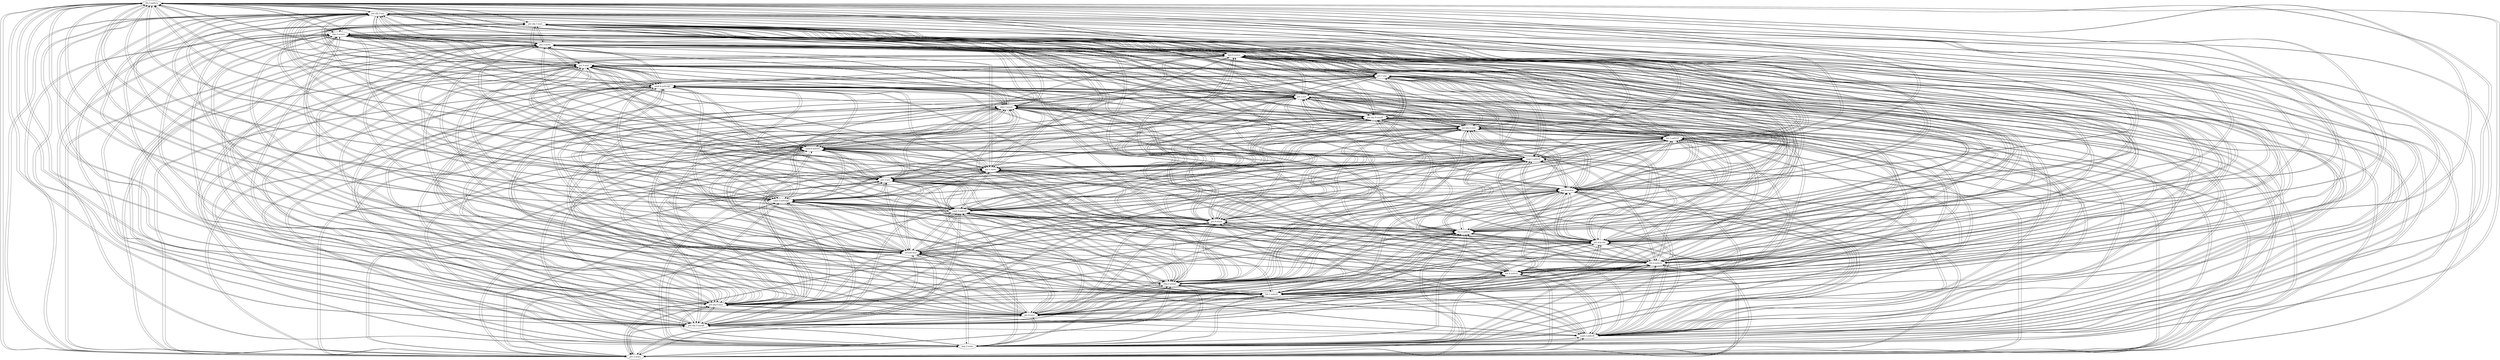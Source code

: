 strict digraph G {
"fut.3-as6vra" [weight="0.31"];
"pst.sbj.3-asy" [weight="0.32"];
"prs.2-aswa" [weight="1.0"];
"imp.2-aswa" [weight="1.0"];
"cond.2-as6vrE" [weight="0.31"];
"pst.sbj.5-asysjE" [weight="0.32"];
"pst.6-asyr" [weight="0.32"];
"pst.sbj.6-asys" [weight="0.32"];
"fut.1-as6vrE" [weight="0.31"];
"sbjv.2-aswav" [weight="0.11"];
"fut.4-as6vrô" [weight="0.31"];
"fut.6-as6vrô" [weight="0.31"];
"inf-as6vwar" [weight="0.31"];
"pst.pcp-asy" [weight="0.62"];
"fut.2-as6vra" [weight="0.31"];
"pst.4-asym" [weight="0.32"];
"cond.3-as6vrE" [weight="0.31"];
"cond.5-as6vrijE" [weight="0.31"];
"prs.6-aswav" [weight="0.11"];
"pst.3-asy" [weight="0.32"];
"prs.1-aswa" [weight="1.0"];
"cond.1-as6vrE" [weight="0.31"];
"cond.6-as6vrE" [weight="0.31"];
"fut.5-as6vrE" [weight="0.31"];
"pst.sbj.2-asys" [weight="0.32"];
"pst.sbj.4-asysjô" [weight="0.32"];
"sbjv.1-aswav" [weight="0.11"];
"pst.2-asy" [weight="0.32"];
"cond.4-as6vrijô" [weight="0.31"];
"pst.1-asy" [weight="0.32"];
"pst.5-asyt" [weight="0.32"];
"sbjv.6-aswav" [weight="0.11"];
"prs.3-aswa" [weight="1.0"];
"sbjv.3-aswav" [weight="0.11"];
"pst.sbj.1-asys" [weight="0.32"];
"fut.3-as6vra" -> "pst.sbj.3-asy"  [weight="0.32"];
"fut.3-as6vra" -> "prs.2-aswa"  [weight="1.0"];
"fut.3-as6vra" -> "imp.2-aswa"  [weight="1.0"];
"fut.3-as6vra" -> "cond.2-as6vrE"  [weight="0.31"];
"fut.3-as6vra" -> "pst.sbj.5-asysjE"  [weight="0.32"];
"fut.3-as6vra" -> "pst.6-asyr"  [weight="0.32"];
"fut.3-as6vra" -> "pst.sbj.6-asys"  [weight="0.32"];
"fut.3-as6vra" -> "fut.1-as6vrE"  [weight="0.31"];
"fut.3-as6vra" -> "sbjv.2-aswav"  [weight="0.11"];
"fut.3-as6vra" -> "fut.4-as6vrô"  [weight="0.31"];
"fut.3-as6vra" -> "cond.3-as6vrE"  [weight="0.31"];
"fut.3-as6vra" -> "pst.pcp-asy"  [weight="0.62"];
"fut.3-as6vra" -> "fut.2-as6vra"  [weight="0.31"];
"fut.3-as6vra" -> "pst.4-asym"  [weight="0.32"];
"fut.3-as6vra" -> "fut.6-as6vrô"  [weight="0.31"];
"fut.3-as6vra" -> "cond.5-as6vrijE"  [weight="0.31"];
"fut.3-as6vra" -> "prs.6-aswav"  [weight="0.11"];
"fut.3-as6vra" -> "pst.3-asy"  [weight="0.32"];
"fut.3-as6vra" -> "prs.1-aswa"  [weight="1.0"];
"fut.3-as6vra" -> "cond.1-as6vrE"  [weight="0.31"];
"fut.3-as6vra" -> "cond.6-as6vrE"  [weight="0.31"];
"fut.3-as6vra" -> "fut.5-as6vrE"  [weight="0.31"];
"fut.3-as6vra" -> "pst.sbj.2-asys"  [weight="0.32"];
"fut.3-as6vra" -> "inf-as6vwar"  [weight="0.31"];
"fut.3-as6vra" -> "pst.sbj.4-asysjô"  [weight="0.32"];
"fut.3-as6vra" -> "sbjv.1-aswav"  [weight="0.11"];
"fut.3-as6vra" -> "pst.2-asy"  [weight="0.32"];
"fut.3-as6vra" -> "cond.4-as6vrijô"  [weight="0.31"];
"fut.3-as6vra" -> "pst.1-asy"  [weight="0.32"];
"fut.3-as6vra" -> "pst.5-asyt"  [weight="0.32"];
"fut.3-as6vra" -> "sbjv.6-aswav"  [weight="0.11"];
"fut.3-as6vra" -> "prs.3-aswa"  [weight="1.0"];
"fut.3-as6vra" -> "sbjv.3-aswav"  [weight="0.11"];
"fut.3-as6vra" -> "pst.sbj.1-asys"  [weight="0.32"];
"pst.sbj.3-asy" -> "fut.3-as6vra"  [weight="0.31"];
"pst.sbj.3-asy" -> "prs.2-aswa"  [weight="0.62"];
"pst.sbj.3-asy" -> "imp.2-aswa"  [weight="0.64"];
"pst.sbj.3-asy" -> "cond.2-as6vrE"  [weight="0.31"];
"pst.sbj.3-asy" -> "pst.sbj.5-asysjE"  [weight="0.32"];
"pst.sbj.3-asy" -> "pst.6-asyr"  [weight="0.32"];
"pst.sbj.3-asy" -> "pst.sbj.6-asys"  [weight="0.32"];
"pst.sbj.3-asy" -> "fut.1-as6vrE"  [weight="0.31"];
"pst.sbj.3-asy" -> "sbjv.2-aswav"  [weight="0.11"];
"pst.sbj.3-asy" -> "fut.4-as6vrô"  [weight="0.31"];
"pst.sbj.3-asy" -> "cond.3-as6vrE"  [weight="0.31"];
"pst.sbj.3-asy" -> "pst.pcp-asy"  [weight="0.62"];
"pst.sbj.3-asy" -> "fut.2-as6vra"  [weight="0.31"];
"pst.sbj.3-asy" -> "pst.4-asym"  [weight="0.32"];
"pst.sbj.3-asy" -> "fut.6-as6vrô"  [weight="0.31"];
"pst.sbj.3-asy" -> "cond.5-as6vrijE"  [weight="0.31"];
"pst.sbj.3-asy" -> "prs.6-aswav"  [weight="0.11"];
"pst.sbj.3-asy" -> "pst.3-asy"  [weight="0.32"];
"pst.sbj.3-asy" -> "prs.1-aswa"  [weight="0.62"];
"pst.sbj.3-asy" -> "cond.1-as6vrE"  [weight="0.31"];
"pst.sbj.3-asy" -> "cond.6-as6vrE"  [weight="0.31"];
"pst.sbj.3-asy" -> "fut.5-as6vrE"  [weight="0.31"];
"pst.sbj.3-asy" -> "pst.sbj.2-asys"  [weight="0.32"];
"pst.sbj.3-asy" -> "inf-as6vwar"  [weight="0.31"];
"pst.sbj.3-asy" -> "pst.sbj.4-asysjô"  [weight="0.32"];
"pst.sbj.3-asy" -> "sbjv.1-aswav"  [weight="0.11"];
"pst.sbj.3-asy" -> "pst.2-asy"  [weight="0.32"];
"pst.sbj.3-asy" -> "cond.4-as6vrijô"  [weight="0.31"];
"pst.sbj.3-asy" -> "pst.1-asy"  [weight="0.32"];
"pst.sbj.3-asy" -> "pst.5-asyt"  [weight="0.32"];
"pst.sbj.3-asy" -> "sbjv.6-aswav"  [weight="0.11"];
"pst.sbj.3-asy" -> "prs.3-aswa"  [weight="0.62"];
"pst.sbj.3-asy" -> "sbjv.3-aswav"  [weight="0.11"];
"pst.sbj.3-asy" -> "pst.sbj.1-asys"  [weight="0.32"];
"prs.2-aswa" -> "fut.3-as6vra"  [weight="0.0961"];
"prs.2-aswa" -> "pst.sbj.3-asy"  [weight="0.1024"];
"prs.2-aswa" -> "imp.2-aswa"  [weight="1.0"];
"prs.2-aswa" -> "cond.2-as6vrE"  [weight="0.0961"];
"prs.2-aswa" -> "pst.sbj.5-asysjE"  [weight="0.1024"];
"prs.2-aswa" -> "pst.6-asyr"  [weight="0.1024"];
"prs.2-aswa" -> "pst.sbj.6-asys"  [weight="0.1024"];
"prs.2-aswa" -> "fut.1-as6vrE"  [weight="0.0961"];
"prs.2-aswa" -> "sbjv.2-aswav"  [weight="0.0121"];
"prs.2-aswa" -> "fut.4-as6vrô"  [weight="0.0961"];
"prs.2-aswa" -> "fut.6-as6vrô"  [weight="0.0961"];
"prs.2-aswa" -> "pst.pcp-asy"  [weight="0.3844"];
"prs.2-aswa" -> "fut.2-as6vra"  [weight="0.0961"];
"prs.2-aswa" -> "pst.4-asym"  [weight="0.1024"];
"prs.2-aswa" -> "cond.3-as6vrE"  [weight="0.0961"];
"prs.2-aswa" -> "cond.5-as6vrijE"  [weight="0.0961"];
"prs.2-aswa" -> "prs.6-aswav"  [weight="0.0121"];
"prs.2-aswa" -> "pst.3-asy"  [weight="0.1024"];
"prs.2-aswa" -> "prs.1-aswa"  [weight="1.0"];
"prs.2-aswa" -> "cond.1-as6vrE"  [weight="0.0961"];
"prs.2-aswa" -> "cond.6-as6vrE"  [weight="0.0961"];
"prs.2-aswa" -> "fut.5-as6vrE"  [weight="0.0961"];
"prs.2-aswa" -> "pst.sbj.2-asys"  [weight="0.1024"];
"prs.2-aswa" -> "inf-as6vwar"  [weight="0.0961"];
"prs.2-aswa" -> "pst.sbj.4-asysjô"  [weight="0.1024"];
"prs.2-aswa" -> "sbjv.1-aswav"  [weight="0.0121"];
"prs.2-aswa" -> "pst.2-asy"  [weight="0.1024"];
"prs.2-aswa" -> "cond.4-as6vrijô"  [weight="0.0961"];
"prs.2-aswa" -> "pst.1-asy"  [weight="0.1024"];
"prs.2-aswa" -> "pst.5-asyt"  [weight="0.1024"];
"prs.2-aswa" -> "sbjv.6-aswav"  [weight="0.0121"];
"prs.2-aswa" -> "prs.3-aswa"  [weight="1.0"];
"prs.2-aswa" -> "sbjv.3-aswav"  [weight="0.0121"];
"prs.2-aswa" -> "pst.sbj.1-asys"  [weight="0.1024"];
"imp.2-aswa" -> "fut.3-as6vra"  [weight="0.0961"];
"imp.2-aswa" -> "pst.sbj.3-asy"  [weight="0.1024"];
"imp.2-aswa" -> "prs.2-aswa"  [weight="1.0"];
"imp.2-aswa" -> "cond.2-as6vrE"  [weight="0.0961"];
"imp.2-aswa" -> "pst.sbj.5-asysjE"  [weight="0.1024"];
"imp.2-aswa" -> "pst.6-asyr"  [weight="0.1024"];
"imp.2-aswa" -> "pst.sbj.6-asys"  [weight="0.1024"];
"imp.2-aswa" -> "fut.1-as6vrE"  [weight="0.0961"];
"imp.2-aswa" -> "sbjv.2-aswav"  [weight="0.0121"];
"imp.2-aswa" -> "fut.4-as6vrô"  [weight="0.0961"];
"imp.2-aswa" -> "fut.6-as6vrô"  [weight="0.0961"];
"imp.2-aswa" -> "pst.pcp-asy"  [weight="0.3844"];
"imp.2-aswa" -> "fut.2-as6vra"  [weight="0.0961"];
"imp.2-aswa" -> "pst.4-asym"  [weight="0.1024"];
"imp.2-aswa" -> "cond.3-as6vrE"  [weight="0.0961"];
"imp.2-aswa" -> "cond.5-as6vrijE"  [weight="0.0961"];
"imp.2-aswa" -> "prs.6-aswav"  [weight="0.0121"];
"imp.2-aswa" -> "pst.3-asy"  [weight="0.1024"];
"imp.2-aswa" -> "prs.1-aswa"  [weight="1.0"];
"imp.2-aswa" -> "cond.1-as6vrE"  [weight="0.0961"];
"imp.2-aswa" -> "cond.6-as6vrE"  [weight="0.0961"];
"imp.2-aswa" -> "fut.5-as6vrE"  [weight="0.0961"];
"imp.2-aswa" -> "pst.sbj.2-asys"  [weight="0.1024"];
"imp.2-aswa" -> "inf-as6vwar"  [weight="0.0961"];
"imp.2-aswa" -> "pst.sbj.4-asysjô"  [weight="0.1024"];
"imp.2-aswa" -> "sbjv.1-aswav"  [weight="0.0121"];
"imp.2-aswa" -> "pst.2-asy"  [weight="0.1024"];
"imp.2-aswa" -> "cond.4-as6vrijô"  [weight="0.0961"];
"imp.2-aswa" -> "pst.1-asy"  [weight="0.1024"];
"imp.2-aswa" -> "pst.5-asyt"  [weight="0.1024"];
"imp.2-aswa" -> "sbjv.6-aswav"  [weight="0.0121"];
"imp.2-aswa" -> "prs.3-aswa"  [weight="1.0"];
"imp.2-aswa" -> "sbjv.3-aswav"  [weight="0.0121"];
"imp.2-aswa" -> "pst.sbj.1-asys"  [weight="0.1024"];
"cond.2-as6vrE" -> "fut.3-as6vra"  [weight="0.31"];
"cond.2-as6vrE" -> "pst.sbj.3-asy"  [weight="0.32"];
"cond.2-as6vrE" -> "prs.2-aswa"  [weight="1.0"];
"cond.2-as6vrE" -> "imp.2-aswa"  [weight="1.0"];
"cond.2-as6vrE" -> "pst.sbj.5-asysjE"  [weight="0.32"];
"cond.2-as6vrE" -> "pst.6-asyr"  [weight="0.32"];
"cond.2-as6vrE" -> "pst.sbj.6-asys"  [weight="0.32"];
"cond.2-as6vrE" -> "fut.1-as6vrE"  [weight="0.31"];
"cond.2-as6vrE" -> "sbjv.2-aswav"  [weight="0.11"];
"cond.2-as6vrE" -> "fut.4-as6vrô"  [weight="0.31"];
"cond.2-as6vrE" -> "cond.3-as6vrE"  [weight="0.31"];
"cond.2-as6vrE" -> "pst.pcp-asy"  [weight="0.62"];
"cond.2-as6vrE" -> "fut.2-as6vra"  [weight="0.31"];
"cond.2-as6vrE" -> "pst.4-asym"  [weight="0.32"];
"cond.2-as6vrE" -> "fut.6-as6vrô"  [weight="0.31"];
"cond.2-as6vrE" -> "cond.5-as6vrijE"  [weight="0.31"];
"cond.2-as6vrE" -> "prs.6-aswav"  [weight="0.11"];
"cond.2-as6vrE" -> "pst.3-asy"  [weight="0.32"];
"cond.2-as6vrE" -> "prs.1-aswa"  [weight="1.0"];
"cond.2-as6vrE" -> "cond.1-as6vrE"  [weight="0.31"];
"cond.2-as6vrE" -> "cond.6-as6vrE"  [weight="0.31"];
"cond.2-as6vrE" -> "fut.5-as6vrE"  [weight="0.31"];
"cond.2-as6vrE" -> "pst.sbj.2-asys"  [weight="0.32"];
"cond.2-as6vrE" -> "inf-as6vwar"  [weight="0.31"];
"cond.2-as6vrE" -> "pst.sbj.4-asysjô"  [weight="0.32"];
"cond.2-as6vrE" -> "sbjv.1-aswav"  [weight="0.11"];
"cond.2-as6vrE" -> "pst.2-asy"  [weight="0.32"];
"cond.2-as6vrE" -> "cond.4-as6vrijô"  [weight="0.31"];
"cond.2-as6vrE" -> "pst.1-asy"  [weight="0.32"];
"cond.2-as6vrE" -> "pst.5-asyt"  [weight="0.32"];
"cond.2-as6vrE" -> "sbjv.6-aswav"  [weight="0.11"];
"cond.2-as6vrE" -> "prs.3-aswa"  [weight="1.0"];
"cond.2-as6vrE" -> "sbjv.3-aswav"  [weight="0.11"];
"cond.2-as6vrE" -> "pst.sbj.1-asys"  [weight="0.32"];
"pst.sbj.5-asysjE" -> "fut.3-as6vra"  [weight="0.31"];
"pst.sbj.5-asysjE" -> "pst.sbj.3-asy"  [weight="0.32"];
"pst.sbj.5-asysjE" -> "prs.2-aswa"  [weight="0.62"];
"pst.sbj.5-asysjE" -> "imp.2-aswa"  [weight="0.64"];
"pst.sbj.5-asysjE" -> "cond.2-as6vrE"  [weight="0.31"];
"pst.sbj.5-asysjE" -> "pst.6-asyr"  [weight="0.32"];
"pst.sbj.5-asysjE" -> "pst.sbj.6-asys"  [weight="0.32"];
"pst.sbj.5-asysjE" -> "fut.1-as6vrE"  [weight="0.31"];
"pst.sbj.5-asysjE" -> "sbjv.2-aswav"  [weight="0.11"];
"pst.sbj.5-asysjE" -> "fut.4-as6vrô"  [weight="0.31"];
"pst.sbj.5-asysjE" -> "cond.3-as6vrE"  [weight="0.31"];
"pst.sbj.5-asysjE" -> "pst.pcp-asy"  [weight="0.62"];
"pst.sbj.5-asysjE" -> "fut.2-as6vra"  [weight="0.31"];
"pst.sbj.5-asysjE" -> "pst.4-asym"  [weight="0.32"];
"pst.sbj.5-asysjE" -> "fut.6-as6vrô"  [weight="0.31"];
"pst.sbj.5-asysjE" -> "cond.5-as6vrijE"  [weight="0.31"];
"pst.sbj.5-asysjE" -> "prs.6-aswav"  [weight="0.11"];
"pst.sbj.5-asysjE" -> "pst.3-asy"  [weight="0.32"];
"pst.sbj.5-asysjE" -> "prs.1-aswa"  [weight="0.62"];
"pst.sbj.5-asysjE" -> "cond.1-as6vrE"  [weight="0.31"];
"pst.sbj.5-asysjE" -> "cond.6-as6vrE"  [weight="0.31"];
"pst.sbj.5-asysjE" -> "fut.5-as6vrE"  [weight="0.31"];
"pst.sbj.5-asysjE" -> "pst.sbj.2-asys"  [weight="0.32"];
"pst.sbj.5-asysjE" -> "inf-as6vwar"  [weight="0.31"];
"pst.sbj.5-asysjE" -> "pst.sbj.4-asysjô"  [weight="0.32"];
"pst.sbj.5-asysjE" -> "sbjv.1-aswav"  [weight="0.11"];
"pst.sbj.5-asysjE" -> "pst.2-asy"  [weight="0.32"];
"pst.sbj.5-asysjE" -> "cond.4-as6vrijô"  [weight="0.31"];
"pst.sbj.5-asysjE" -> "pst.1-asy"  [weight="0.32"];
"pst.sbj.5-asysjE" -> "pst.5-asyt"  [weight="0.32"];
"pst.sbj.5-asysjE" -> "sbjv.6-aswav"  [weight="0.11"];
"pst.sbj.5-asysjE" -> "prs.3-aswa"  [weight="0.62"];
"pst.sbj.5-asysjE" -> "sbjv.3-aswav"  [weight="0.11"];
"pst.sbj.5-asysjE" -> "pst.sbj.1-asys"  [weight="0.32"];
"pst.6-asyr" -> "fut.3-as6vra"  [weight="0.31"];
"pst.6-asyr" -> "pst.sbj.3-asy"  [weight="0.32"];
"pst.6-asyr" -> "prs.2-aswa"  [weight="0.62"];
"pst.6-asyr" -> "imp.2-aswa"  [weight="0.64"];
"pst.6-asyr" -> "cond.2-as6vrE"  [weight="0.31"];
"pst.6-asyr" -> "pst.sbj.5-asysjE"  [weight="0.32"];
"pst.6-asyr" -> "pst.sbj.6-asys"  [weight="0.32"];
"pst.6-asyr" -> "fut.1-as6vrE"  [weight="0.31"];
"pst.6-asyr" -> "sbjv.2-aswav"  [weight="0.11"];
"pst.6-asyr" -> "fut.4-as6vrô"  [weight="0.31"];
"pst.6-asyr" -> "cond.3-as6vrE"  [weight="0.31"];
"pst.6-asyr" -> "pst.pcp-asy"  [weight="0.62"];
"pst.6-asyr" -> "fut.2-as6vra"  [weight="0.31"];
"pst.6-asyr" -> "pst.4-asym"  [weight="0.32"];
"pst.6-asyr" -> "fut.6-as6vrô"  [weight="0.31"];
"pst.6-asyr" -> "cond.5-as6vrijE"  [weight="0.31"];
"pst.6-asyr" -> "prs.6-aswav"  [weight="0.11"];
"pst.6-asyr" -> "pst.3-asy"  [weight="0.32"];
"pst.6-asyr" -> "prs.1-aswa"  [weight="0.62"];
"pst.6-asyr" -> "cond.1-as6vrE"  [weight="0.31"];
"pst.6-asyr" -> "cond.6-as6vrE"  [weight="0.31"];
"pst.6-asyr" -> "fut.5-as6vrE"  [weight="0.31"];
"pst.6-asyr" -> "pst.sbj.2-asys"  [weight="0.32"];
"pst.6-asyr" -> "inf-as6vwar"  [weight="0.31"];
"pst.6-asyr" -> "pst.sbj.4-asysjô"  [weight="0.32"];
"pst.6-asyr" -> "sbjv.1-aswav"  [weight="0.11"];
"pst.6-asyr" -> "pst.2-asy"  [weight="0.32"];
"pst.6-asyr" -> "cond.4-as6vrijô"  [weight="0.31"];
"pst.6-asyr" -> "pst.1-asy"  [weight="0.32"];
"pst.6-asyr" -> "pst.5-asyt"  [weight="0.32"];
"pst.6-asyr" -> "sbjv.6-aswav"  [weight="0.11"];
"pst.6-asyr" -> "prs.3-aswa"  [weight="0.62"];
"pst.6-asyr" -> "sbjv.3-aswav"  [weight="0.11"];
"pst.6-asyr" -> "pst.sbj.1-asys"  [weight="0.32"];
"pst.sbj.6-asys" -> "fut.3-as6vra"  [weight="0.31"];
"pst.sbj.6-asys" -> "pst.sbj.3-asy"  [weight="0.32"];
"pst.sbj.6-asys" -> "prs.2-aswa"  [weight="0.62"];
"pst.sbj.6-asys" -> "imp.2-aswa"  [weight="0.64"];
"pst.sbj.6-asys" -> "cond.2-as6vrE"  [weight="0.31"];
"pst.sbj.6-asys" -> "pst.sbj.5-asysjE"  [weight="0.32"];
"pst.sbj.6-asys" -> "pst.6-asyr"  [weight="0.32"];
"pst.sbj.6-asys" -> "fut.1-as6vrE"  [weight="0.31"];
"pst.sbj.6-asys" -> "sbjv.2-aswav"  [weight="0.11"];
"pst.sbj.6-asys" -> "fut.4-as6vrô"  [weight="0.31"];
"pst.sbj.6-asys" -> "cond.3-as6vrE"  [weight="0.31"];
"pst.sbj.6-asys" -> "pst.pcp-asy"  [weight="0.62"];
"pst.sbj.6-asys" -> "fut.2-as6vra"  [weight="0.31"];
"pst.sbj.6-asys" -> "pst.4-asym"  [weight="0.32"];
"pst.sbj.6-asys" -> "fut.6-as6vrô"  [weight="0.31"];
"pst.sbj.6-asys" -> "cond.5-as6vrijE"  [weight="0.31"];
"pst.sbj.6-asys" -> "prs.6-aswav"  [weight="0.11"];
"pst.sbj.6-asys" -> "pst.3-asy"  [weight="0.32"];
"pst.sbj.6-asys" -> "prs.1-aswa"  [weight="0.62"];
"pst.sbj.6-asys" -> "cond.1-as6vrE"  [weight="0.31"];
"pst.sbj.6-asys" -> "cond.6-as6vrE"  [weight="0.31"];
"pst.sbj.6-asys" -> "fut.5-as6vrE"  [weight="0.31"];
"pst.sbj.6-asys" -> "pst.sbj.2-asys"  [weight="0.32"];
"pst.sbj.6-asys" -> "inf-as6vwar"  [weight="0.31"];
"pst.sbj.6-asys" -> "pst.sbj.4-asysjô"  [weight="0.32"];
"pst.sbj.6-asys" -> "sbjv.1-aswav"  [weight="0.11"];
"pst.sbj.6-asys" -> "pst.2-asy"  [weight="0.32"];
"pst.sbj.6-asys" -> "cond.4-as6vrijô"  [weight="0.31"];
"pst.sbj.6-asys" -> "pst.1-asy"  [weight="0.32"];
"pst.sbj.6-asys" -> "pst.5-asyt"  [weight="0.32"];
"pst.sbj.6-asys" -> "sbjv.6-aswav"  [weight="0.11"];
"pst.sbj.6-asys" -> "prs.3-aswa"  [weight="0.62"];
"pst.sbj.6-asys" -> "sbjv.3-aswav"  [weight="0.11"];
"pst.sbj.6-asys" -> "pst.sbj.1-asys"  [weight="0.32"];
"fut.1-as6vrE" -> "fut.3-as6vra"  [weight="0.31"];
"fut.1-as6vrE" -> "pst.sbj.3-asy"  [weight="0.32"];
"fut.1-as6vrE" -> "prs.2-aswa"  [weight="1.0"];
"fut.1-as6vrE" -> "imp.2-aswa"  [weight="1.0"];
"fut.1-as6vrE" -> "cond.2-as6vrE"  [weight="0.31"];
"fut.1-as6vrE" -> "pst.sbj.5-asysjE"  [weight="0.32"];
"fut.1-as6vrE" -> "pst.6-asyr"  [weight="0.32"];
"fut.1-as6vrE" -> "pst.sbj.6-asys"  [weight="0.32"];
"fut.1-as6vrE" -> "sbjv.2-aswav"  [weight="0.11"];
"fut.1-as6vrE" -> "fut.4-as6vrô"  [weight="0.31"];
"fut.1-as6vrE" -> "cond.3-as6vrE"  [weight="0.31"];
"fut.1-as6vrE" -> "pst.pcp-asy"  [weight="0.62"];
"fut.1-as6vrE" -> "fut.2-as6vra"  [weight="0.31"];
"fut.1-as6vrE" -> "pst.4-asym"  [weight="0.32"];
"fut.1-as6vrE" -> "fut.6-as6vrô"  [weight="0.31"];
"fut.1-as6vrE" -> "cond.5-as6vrijE"  [weight="0.31"];
"fut.1-as6vrE" -> "prs.6-aswav"  [weight="0.11"];
"fut.1-as6vrE" -> "pst.3-asy"  [weight="0.32"];
"fut.1-as6vrE" -> "prs.1-aswa"  [weight="1.0"];
"fut.1-as6vrE" -> "cond.1-as6vrE"  [weight="0.31"];
"fut.1-as6vrE" -> "cond.6-as6vrE"  [weight="0.31"];
"fut.1-as6vrE" -> "fut.5-as6vrE"  [weight="0.31"];
"fut.1-as6vrE" -> "pst.sbj.2-asys"  [weight="0.32"];
"fut.1-as6vrE" -> "inf-as6vwar"  [weight="0.31"];
"fut.1-as6vrE" -> "pst.sbj.4-asysjô"  [weight="0.32"];
"fut.1-as6vrE" -> "sbjv.1-aswav"  [weight="0.11"];
"fut.1-as6vrE" -> "pst.2-asy"  [weight="0.32"];
"fut.1-as6vrE" -> "cond.4-as6vrijô"  [weight="0.31"];
"fut.1-as6vrE" -> "pst.1-asy"  [weight="0.32"];
"fut.1-as6vrE" -> "pst.5-asyt"  [weight="0.32"];
"fut.1-as6vrE" -> "sbjv.6-aswav"  [weight="0.11"];
"fut.1-as6vrE" -> "prs.3-aswa"  [weight="1.0"];
"fut.1-as6vrE" -> "sbjv.3-aswav"  [weight="0.11"];
"fut.1-as6vrE" -> "pst.sbj.1-asys"  [weight="0.32"];
"sbjv.2-aswav" -> "fut.3-as6vra"  [weight="0.31"];
"sbjv.2-aswav" -> "pst.sbj.3-asy"  [weight="0.32"];
"sbjv.2-aswav" -> "prs.2-aswa"  [weight="0.43"];
"sbjv.2-aswav" -> "imp.2-aswa"  [weight="0.43"];
"sbjv.2-aswav" -> "cond.2-as6vrE"  [weight="0.31"];
"sbjv.2-aswav" -> "pst.sbj.5-asysjE"  [weight="0.32"];
"sbjv.2-aswav" -> "pst.6-asyr"  [weight="0.32"];
"sbjv.2-aswav" -> "pst.sbj.6-asys"  [weight="0.32"];
"sbjv.2-aswav" -> "fut.1-as6vrE"  [weight="0.31"];
"sbjv.2-aswav" -> "fut.4-as6vrô"  [weight="0.31"];
"sbjv.2-aswav" -> "cond.3-as6vrE"  [weight="0.31"];
"sbjv.2-aswav" -> "pst.pcp-asy"  [weight="0.62"];
"sbjv.2-aswav" -> "fut.2-as6vra"  [weight="0.31"];
"sbjv.2-aswav" -> "pst.4-asym"  [weight="0.32"];
"sbjv.2-aswav" -> "fut.6-as6vrô"  [weight="0.31"];
"sbjv.2-aswav" -> "cond.5-as6vrijE"  [weight="0.31"];
"sbjv.2-aswav" -> "prs.6-aswav"  [weight="0.11"];
"sbjv.2-aswav" -> "pst.3-asy"  [weight="0.32"];
"sbjv.2-aswav" -> "prs.1-aswa"  [weight="0.43"];
"sbjv.2-aswav" -> "cond.1-as6vrE"  [weight="0.31"];
"sbjv.2-aswav" -> "cond.6-as6vrE"  [weight="0.31"];
"sbjv.2-aswav" -> "fut.5-as6vrE"  [weight="0.31"];
"sbjv.2-aswav" -> "pst.sbj.2-asys"  [weight="0.32"];
"sbjv.2-aswav" -> "inf-as6vwar"  [weight="0.31"];
"sbjv.2-aswav" -> "pst.sbj.4-asysjô"  [weight="0.32"];
"sbjv.2-aswav" -> "sbjv.1-aswav"  [weight="0.11"];
"sbjv.2-aswav" -> "pst.2-asy"  [weight="0.32"];
"sbjv.2-aswav" -> "cond.4-as6vrijô"  [weight="0.31"];
"sbjv.2-aswav" -> "pst.1-asy"  [weight="0.32"];
"sbjv.2-aswav" -> "pst.5-asyt"  [weight="0.32"];
"sbjv.2-aswav" -> "sbjv.6-aswav"  [weight="0.11"];
"sbjv.2-aswav" -> "prs.3-aswa"  [weight="0.43"];
"sbjv.2-aswav" -> "sbjv.3-aswav"  [weight="0.11"];
"sbjv.2-aswav" -> "pst.sbj.1-asys"  [weight="0.32"];
"fut.4-as6vrô" -> "fut.3-as6vra"  [weight="0.31"];
"fut.4-as6vrô" -> "pst.sbj.3-asy"  [weight="0.32"];
"fut.4-as6vrô" -> "prs.2-aswa"  [weight="1.0"];
"fut.4-as6vrô" -> "imp.2-aswa"  [weight="1.0"];
"fut.4-as6vrô" -> "cond.2-as6vrE"  [weight="0.31"];
"fut.4-as6vrô" -> "pst.sbj.5-asysjE"  [weight="0.32"];
"fut.4-as6vrô" -> "pst.6-asyr"  [weight="0.32"];
"fut.4-as6vrô" -> "pst.sbj.6-asys"  [weight="0.32"];
"fut.4-as6vrô" -> "fut.1-as6vrE"  [weight="0.31"];
"fut.4-as6vrô" -> "sbjv.2-aswav"  [weight="0.11"];
"fut.4-as6vrô" -> "cond.3-as6vrE"  [weight="0.31"];
"fut.4-as6vrô" -> "pst.pcp-asy"  [weight="0.62"];
"fut.4-as6vrô" -> "fut.2-as6vra"  [weight="0.31"];
"fut.4-as6vrô" -> "pst.4-asym"  [weight="0.32"];
"fut.4-as6vrô" -> "fut.6-as6vrô"  [weight="0.31"];
"fut.4-as6vrô" -> "cond.5-as6vrijE"  [weight="0.31"];
"fut.4-as6vrô" -> "prs.6-aswav"  [weight="0.11"];
"fut.4-as6vrô" -> "pst.3-asy"  [weight="0.32"];
"fut.4-as6vrô" -> "prs.1-aswa"  [weight="1.0"];
"fut.4-as6vrô" -> "cond.1-as6vrE"  [weight="0.31"];
"fut.4-as6vrô" -> "cond.6-as6vrE"  [weight="0.31"];
"fut.4-as6vrô" -> "fut.5-as6vrE"  [weight="0.31"];
"fut.4-as6vrô" -> "pst.sbj.2-asys"  [weight="0.32"];
"fut.4-as6vrô" -> "inf-as6vwar"  [weight="0.31"];
"fut.4-as6vrô" -> "pst.sbj.4-asysjô"  [weight="0.32"];
"fut.4-as6vrô" -> "sbjv.1-aswav"  [weight="0.11"];
"fut.4-as6vrô" -> "pst.2-asy"  [weight="0.32"];
"fut.4-as6vrô" -> "cond.4-as6vrijô"  [weight="0.31"];
"fut.4-as6vrô" -> "pst.1-asy"  [weight="0.32"];
"fut.4-as6vrô" -> "pst.5-asyt"  [weight="0.32"];
"fut.4-as6vrô" -> "sbjv.6-aswav"  [weight="0.11"];
"fut.4-as6vrô" -> "prs.3-aswa"  [weight="1.0"];
"fut.4-as6vrô" -> "sbjv.3-aswav"  [weight="0.11"];
"fut.4-as6vrô" -> "pst.sbj.1-asys"  [weight="0.32"];
"fut.6-as6vrô" -> "fut.3-as6vra"  [weight="0.31"];
"fut.6-as6vrô" -> "pst.sbj.3-asy"  [weight="0.32"];
"fut.6-as6vrô" -> "prs.2-aswa"  [weight="1.0"];
"fut.6-as6vrô" -> "imp.2-aswa"  [weight="1.0"];
"fut.6-as6vrô" -> "cond.2-as6vrE"  [weight="0.31"];
"fut.6-as6vrô" -> "pst.sbj.5-asysjE"  [weight="0.32"];
"fut.6-as6vrô" -> "pst.6-asyr"  [weight="0.32"];
"fut.6-as6vrô" -> "pst.sbj.6-asys"  [weight="0.32"];
"fut.6-as6vrô" -> "fut.1-as6vrE"  [weight="0.31"];
"fut.6-as6vrô" -> "sbjv.2-aswav"  [weight="0.11"];
"fut.6-as6vrô" -> "fut.4-as6vrô"  [weight="0.31"];
"fut.6-as6vrô" -> "pst.pcp-asy"  [weight="0.62"];
"fut.6-as6vrô" -> "fut.2-as6vra"  [weight="0.31"];
"fut.6-as6vrô" -> "pst.4-asym"  [weight="0.32"];
"fut.6-as6vrô" -> "cond.3-as6vrE"  [weight="0.31"];
"fut.6-as6vrô" -> "cond.5-as6vrijE"  [weight="0.31"];
"fut.6-as6vrô" -> "prs.6-aswav"  [weight="0.11"];
"fut.6-as6vrô" -> "pst.3-asy"  [weight="0.32"];
"fut.6-as6vrô" -> "prs.1-aswa"  [weight="1.0"];
"fut.6-as6vrô" -> "cond.1-as6vrE"  [weight="0.31"];
"fut.6-as6vrô" -> "cond.6-as6vrE"  [weight="0.31"];
"fut.6-as6vrô" -> "fut.5-as6vrE"  [weight="0.31"];
"fut.6-as6vrô" -> "pst.sbj.2-asys"  [weight="0.32"];
"fut.6-as6vrô" -> "inf-as6vwar"  [weight="0.31"];
"fut.6-as6vrô" -> "pst.sbj.4-asysjô"  [weight="0.32"];
"fut.6-as6vrô" -> "sbjv.1-aswav"  [weight="0.11"];
"fut.6-as6vrô" -> "pst.2-asy"  [weight="0.32"];
"fut.6-as6vrô" -> "cond.4-as6vrijô"  [weight="0.31"];
"fut.6-as6vrô" -> "pst.1-asy"  [weight="0.32"];
"fut.6-as6vrô" -> "pst.5-asyt"  [weight="0.32"];
"fut.6-as6vrô" -> "sbjv.6-aswav"  [weight="0.11"];
"fut.6-as6vrô" -> "prs.3-aswa"  [weight="1.0"];
"fut.6-as6vrô" -> "sbjv.3-aswav"  [weight="0.11"];
"fut.6-as6vrô" -> "pst.sbj.1-asys"  [weight="0.32"];
"pst.pcp-asy" -> "fut.3-as6vra"  [weight="0.31"];
"pst.pcp-asy" -> "pst.sbj.3-asy"  [weight="0.0608"];
"pst.pcp-asy" -> "prs.2-aswa"  [weight="0.67"];
"pst.pcp-asy" -> "imp.2-aswa"  [weight="0.69"];
"pst.pcp-asy" -> "cond.2-as6vrE"  [weight="0.31"];
"pst.pcp-asy" -> "pst.sbj.5-asysjE"  [weight="0.0608"];
"pst.pcp-asy" -> "pst.6-asyr"  [weight="0.0608"];
"pst.pcp-asy" -> "pst.sbj.6-asys"  [weight="0.0608"];
"pst.pcp-asy" -> "fut.1-as6vrE"  [weight="0.31"];
"pst.pcp-asy" -> "sbjv.2-aswav"  [weight="0.11"];
"pst.pcp-asy" -> "fut.4-as6vrô"  [weight="0.31"];
"pst.pcp-asy" -> "cond.3-as6vrE"  [weight="0.31"];
"pst.pcp-asy" -> "fut.2-as6vra"  [weight="0.31"];
"pst.pcp-asy" -> "pst.4-asym"  [weight="0.0608"];
"pst.pcp-asy" -> "fut.6-as6vrô"  [weight="0.31"];
"pst.pcp-asy" -> "cond.5-as6vrijE"  [weight="0.31"];
"pst.pcp-asy" -> "prs.6-aswav"  [weight="0.11"];
"pst.pcp-asy" -> "pst.3-asy"  [weight="0.0608"];
"pst.pcp-asy" -> "prs.1-aswa"  [weight="0.67"];
"pst.pcp-asy" -> "cond.1-as6vrE"  [weight="0.31"];
"pst.pcp-asy" -> "cond.6-as6vrE"  [weight="0.31"];
"pst.pcp-asy" -> "fut.5-as6vrE"  [weight="0.31"];
"pst.pcp-asy" -> "pst.sbj.2-asys"  [weight="0.0608"];
"pst.pcp-asy" -> "inf-as6vwar"  [weight="0.31"];
"pst.pcp-asy" -> "pst.sbj.4-asysjô"  [weight="0.0608"];
"pst.pcp-asy" -> "sbjv.1-aswav"  [weight="0.11"];
"pst.pcp-asy" -> "pst.2-asy"  [weight="0.0608"];
"pst.pcp-asy" -> "cond.4-as6vrijô"  [weight="0.31"];
"pst.pcp-asy" -> "pst.1-asy"  [weight="0.0608"];
"pst.pcp-asy" -> "pst.5-asyt"  [weight="0.0608"];
"pst.pcp-asy" -> "sbjv.6-aswav"  [weight="0.11"];
"pst.pcp-asy" -> "prs.3-aswa"  [weight="0.67"];
"pst.pcp-asy" -> "sbjv.3-aswav"  [weight="0.11"];
"pst.pcp-asy" -> "pst.sbj.1-asys"  [weight="0.0608"];
"fut.2-as6vra" -> "fut.3-as6vra"  [weight="0.31"];
"fut.2-as6vra" -> "pst.sbj.3-asy"  [weight="0.32"];
"fut.2-as6vra" -> "prs.2-aswa"  [weight="1.0"];
"fut.2-as6vra" -> "imp.2-aswa"  [weight="1.0"];
"fut.2-as6vra" -> "cond.2-as6vrE"  [weight="0.31"];
"fut.2-as6vra" -> "pst.sbj.5-asysjE"  [weight="0.32"];
"fut.2-as6vra" -> "pst.6-asyr"  [weight="0.32"];
"fut.2-as6vra" -> "pst.sbj.6-asys"  [weight="0.32"];
"fut.2-as6vra" -> "fut.1-as6vrE"  [weight="0.31"];
"fut.2-as6vra" -> "sbjv.2-aswav"  [weight="0.11"];
"fut.2-as6vra" -> "fut.4-as6vrô"  [weight="0.31"];
"fut.2-as6vra" -> "cond.3-as6vrE"  [weight="0.31"];
"fut.2-as6vra" -> "pst.pcp-asy"  [weight="0.62"];
"fut.2-as6vra" -> "pst.4-asym"  [weight="0.32"];
"fut.2-as6vra" -> "fut.6-as6vrô"  [weight="0.31"];
"fut.2-as6vra" -> "cond.5-as6vrijE"  [weight="0.31"];
"fut.2-as6vra" -> "prs.6-aswav"  [weight="0.11"];
"fut.2-as6vra" -> "pst.3-asy"  [weight="0.32"];
"fut.2-as6vra" -> "prs.1-aswa"  [weight="1.0"];
"fut.2-as6vra" -> "cond.1-as6vrE"  [weight="0.31"];
"fut.2-as6vra" -> "cond.6-as6vrE"  [weight="0.31"];
"fut.2-as6vra" -> "fut.5-as6vrE"  [weight="0.31"];
"fut.2-as6vra" -> "pst.sbj.2-asys"  [weight="0.32"];
"fut.2-as6vra" -> "inf-as6vwar"  [weight="0.31"];
"fut.2-as6vra" -> "pst.sbj.4-asysjô"  [weight="0.32"];
"fut.2-as6vra" -> "sbjv.1-aswav"  [weight="0.11"];
"fut.2-as6vra" -> "pst.2-asy"  [weight="0.32"];
"fut.2-as6vra" -> "cond.4-as6vrijô"  [weight="0.31"];
"fut.2-as6vra" -> "pst.1-asy"  [weight="0.32"];
"fut.2-as6vra" -> "pst.5-asyt"  [weight="0.32"];
"fut.2-as6vra" -> "sbjv.6-aswav"  [weight="0.11"];
"fut.2-as6vra" -> "prs.3-aswa"  [weight="1.0"];
"fut.2-as6vra" -> "sbjv.3-aswav"  [weight="0.11"];
"fut.2-as6vra" -> "pst.sbj.1-asys"  [weight="0.32"];
"pst.4-asym" -> "fut.3-as6vra"  [weight="0.31"];
"pst.4-asym" -> "pst.sbj.3-asy"  [weight="0.32"];
"pst.4-asym" -> "prs.2-aswa"  [weight="0.62"];
"pst.4-asym" -> "imp.2-aswa"  [weight="0.64"];
"pst.4-asym" -> "cond.2-as6vrE"  [weight="0.31"];
"pst.4-asym" -> "pst.sbj.5-asysjE"  [weight="0.32"];
"pst.4-asym" -> "pst.6-asyr"  [weight="0.32"];
"pst.4-asym" -> "pst.sbj.6-asys"  [weight="0.32"];
"pst.4-asym" -> "fut.1-as6vrE"  [weight="0.31"];
"pst.4-asym" -> "sbjv.2-aswav"  [weight="0.11"];
"pst.4-asym" -> "fut.4-as6vrô"  [weight="0.31"];
"pst.4-asym" -> "cond.3-as6vrE"  [weight="0.31"];
"pst.4-asym" -> "pst.pcp-asy"  [weight="0.62"];
"pst.4-asym" -> "fut.2-as6vra"  [weight="0.31"];
"pst.4-asym" -> "fut.6-as6vrô"  [weight="0.31"];
"pst.4-asym" -> "cond.5-as6vrijE"  [weight="0.31"];
"pst.4-asym" -> "prs.6-aswav"  [weight="0.11"];
"pst.4-asym" -> "pst.3-asy"  [weight="0.32"];
"pst.4-asym" -> "prs.1-aswa"  [weight="0.62"];
"pst.4-asym" -> "cond.1-as6vrE"  [weight="0.31"];
"pst.4-asym" -> "cond.6-as6vrE"  [weight="0.31"];
"pst.4-asym" -> "fut.5-as6vrE"  [weight="0.31"];
"pst.4-asym" -> "pst.sbj.2-asys"  [weight="0.32"];
"pst.4-asym" -> "inf-as6vwar"  [weight="0.31"];
"pst.4-asym" -> "pst.sbj.4-asysjô"  [weight="0.32"];
"pst.4-asym" -> "sbjv.1-aswav"  [weight="0.11"];
"pst.4-asym" -> "pst.2-asy"  [weight="0.32"];
"pst.4-asym" -> "cond.4-as6vrijô"  [weight="0.31"];
"pst.4-asym" -> "pst.1-asy"  [weight="0.32"];
"pst.4-asym" -> "pst.5-asyt"  [weight="0.32"];
"pst.4-asym" -> "sbjv.6-aswav"  [weight="0.11"];
"pst.4-asym" -> "prs.3-aswa"  [weight="0.62"];
"pst.4-asym" -> "sbjv.3-aswav"  [weight="0.11"];
"pst.4-asym" -> "pst.sbj.1-asys"  [weight="0.32"];
"cond.3-as6vrE" -> "fut.3-as6vra"  [weight="0.31"];
"cond.3-as6vrE" -> "pst.sbj.3-asy"  [weight="0.32"];
"cond.3-as6vrE" -> "prs.2-aswa"  [weight="1.0"];
"cond.3-as6vrE" -> "imp.2-aswa"  [weight="1.0"];
"cond.3-as6vrE" -> "cond.2-as6vrE"  [weight="0.31"];
"cond.3-as6vrE" -> "pst.sbj.5-asysjE"  [weight="0.32"];
"cond.3-as6vrE" -> "pst.6-asyr"  [weight="0.32"];
"cond.3-as6vrE" -> "pst.sbj.6-asys"  [weight="0.32"];
"cond.3-as6vrE" -> "fut.1-as6vrE"  [weight="0.31"];
"cond.3-as6vrE" -> "sbjv.2-aswav"  [weight="0.11"];
"cond.3-as6vrE" -> "fut.4-as6vrô"  [weight="0.31"];
"cond.3-as6vrE" -> "pst.pcp-asy"  [weight="0.62"];
"cond.3-as6vrE" -> "fut.2-as6vra"  [weight="0.31"];
"cond.3-as6vrE" -> "pst.4-asym"  [weight="0.32"];
"cond.3-as6vrE" -> "fut.6-as6vrô"  [weight="0.31"];
"cond.3-as6vrE" -> "cond.5-as6vrijE"  [weight="0.31"];
"cond.3-as6vrE" -> "prs.6-aswav"  [weight="0.11"];
"cond.3-as6vrE" -> "pst.3-asy"  [weight="0.32"];
"cond.3-as6vrE" -> "prs.1-aswa"  [weight="1.0"];
"cond.3-as6vrE" -> "cond.1-as6vrE"  [weight="0.31"];
"cond.3-as6vrE" -> "cond.6-as6vrE"  [weight="0.31"];
"cond.3-as6vrE" -> "fut.5-as6vrE"  [weight="0.31"];
"cond.3-as6vrE" -> "pst.sbj.2-asys"  [weight="0.32"];
"cond.3-as6vrE" -> "inf-as6vwar"  [weight="0.31"];
"cond.3-as6vrE" -> "pst.sbj.4-asysjô"  [weight="0.32"];
"cond.3-as6vrE" -> "sbjv.1-aswav"  [weight="0.11"];
"cond.3-as6vrE" -> "pst.2-asy"  [weight="0.32"];
"cond.3-as6vrE" -> "cond.4-as6vrijô"  [weight="0.31"];
"cond.3-as6vrE" -> "pst.1-asy"  [weight="0.32"];
"cond.3-as6vrE" -> "pst.5-asyt"  [weight="0.32"];
"cond.3-as6vrE" -> "sbjv.6-aswav"  [weight="0.11"];
"cond.3-as6vrE" -> "prs.3-aswa"  [weight="1.0"];
"cond.3-as6vrE" -> "sbjv.3-aswav"  [weight="0.11"];
"cond.3-as6vrE" -> "pst.sbj.1-asys"  [weight="0.32"];
"cond.5-as6vrijE" -> "fut.3-as6vra"  [weight="0.31"];
"cond.5-as6vrijE" -> "pst.sbj.3-asy"  [weight="0.32"];
"cond.5-as6vrijE" -> "prs.2-aswa"  [weight="1.0"];
"cond.5-as6vrijE" -> "imp.2-aswa"  [weight="1.0"];
"cond.5-as6vrijE" -> "cond.2-as6vrE"  [weight="0.31"];
"cond.5-as6vrijE" -> "pst.sbj.5-asysjE"  [weight="0.32"];
"cond.5-as6vrijE" -> "pst.6-asyr"  [weight="0.32"];
"cond.5-as6vrijE" -> "pst.sbj.6-asys"  [weight="0.32"];
"cond.5-as6vrijE" -> "fut.1-as6vrE"  [weight="0.31"];
"cond.5-as6vrijE" -> "sbjv.2-aswav"  [weight="0.11"];
"cond.5-as6vrijE" -> "fut.4-as6vrô"  [weight="0.31"];
"cond.5-as6vrijE" -> "cond.3-as6vrE"  [weight="0.31"];
"cond.5-as6vrijE" -> "pst.pcp-asy"  [weight="0.62"];
"cond.5-as6vrijE" -> "fut.2-as6vra"  [weight="0.31"];
"cond.5-as6vrijE" -> "pst.4-asym"  [weight="0.32"];
"cond.5-as6vrijE" -> "fut.6-as6vrô"  [weight="0.31"];
"cond.5-as6vrijE" -> "prs.6-aswav"  [weight="0.11"];
"cond.5-as6vrijE" -> "pst.3-asy"  [weight="0.32"];
"cond.5-as6vrijE" -> "prs.1-aswa"  [weight="1.0"];
"cond.5-as6vrijE" -> "cond.1-as6vrE"  [weight="0.31"];
"cond.5-as6vrijE" -> "cond.6-as6vrE"  [weight="0.31"];
"cond.5-as6vrijE" -> "fut.5-as6vrE"  [weight="0.31"];
"cond.5-as6vrijE" -> "pst.sbj.2-asys"  [weight="0.32"];
"cond.5-as6vrijE" -> "inf-as6vwar"  [weight="0.31"];
"cond.5-as6vrijE" -> "pst.sbj.4-asysjô"  [weight="0.32"];
"cond.5-as6vrijE" -> "sbjv.1-aswav"  [weight="0.11"];
"cond.5-as6vrijE" -> "pst.2-asy"  [weight="0.32"];
"cond.5-as6vrijE" -> "cond.4-as6vrijô"  [weight="0.31"];
"cond.5-as6vrijE" -> "pst.1-asy"  [weight="0.32"];
"cond.5-as6vrijE" -> "pst.5-asyt"  [weight="0.32"];
"cond.5-as6vrijE" -> "sbjv.6-aswav"  [weight="0.11"];
"cond.5-as6vrijE" -> "prs.3-aswa"  [weight="1.0"];
"cond.5-as6vrijE" -> "sbjv.3-aswav"  [weight="0.11"];
"cond.5-as6vrijE" -> "pst.sbj.1-asys"  [weight="0.32"];
"prs.6-aswav" -> "fut.3-as6vra"  [weight="0.31"];
"prs.6-aswav" -> "pst.sbj.3-asy"  [weight="0.32"];
"prs.6-aswav" -> "prs.2-aswa"  [weight="0.43"];
"prs.6-aswav" -> "imp.2-aswa"  [weight="0.43"];
"prs.6-aswav" -> "cond.2-as6vrE"  [weight="0.31"];
"prs.6-aswav" -> "pst.sbj.5-asysjE"  [weight="0.32"];
"prs.6-aswav" -> "pst.6-asyr"  [weight="0.32"];
"prs.6-aswav" -> "pst.sbj.6-asys"  [weight="0.32"];
"prs.6-aswav" -> "fut.1-as6vrE"  [weight="0.31"];
"prs.6-aswav" -> "sbjv.2-aswav"  [weight="0.11"];
"prs.6-aswav" -> "fut.4-as6vrô"  [weight="0.31"];
"prs.6-aswav" -> "cond.3-as6vrE"  [weight="0.31"];
"prs.6-aswav" -> "pst.pcp-asy"  [weight="0.62"];
"prs.6-aswav" -> "fut.2-as6vra"  [weight="0.31"];
"prs.6-aswav" -> "pst.4-asym"  [weight="0.32"];
"prs.6-aswav" -> "fut.6-as6vrô"  [weight="0.31"];
"prs.6-aswav" -> "cond.5-as6vrijE"  [weight="0.31"];
"prs.6-aswav" -> "pst.3-asy"  [weight="0.32"];
"prs.6-aswav" -> "prs.1-aswa"  [weight="0.43"];
"prs.6-aswav" -> "cond.1-as6vrE"  [weight="0.31"];
"prs.6-aswav" -> "cond.6-as6vrE"  [weight="0.31"];
"prs.6-aswav" -> "fut.5-as6vrE"  [weight="0.31"];
"prs.6-aswav" -> "pst.sbj.2-asys"  [weight="0.32"];
"prs.6-aswav" -> "inf-as6vwar"  [weight="0.31"];
"prs.6-aswav" -> "pst.sbj.4-asysjô"  [weight="0.32"];
"prs.6-aswav" -> "sbjv.1-aswav"  [weight="0.11"];
"prs.6-aswav" -> "pst.2-asy"  [weight="0.32"];
"prs.6-aswav" -> "cond.4-as6vrijô"  [weight="0.31"];
"prs.6-aswav" -> "pst.1-asy"  [weight="0.32"];
"prs.6-aswav" -> "pst.5-asyt"  [weight="0.32"];
"prs.6-aswav" -> "sbjv.6-aswav"  [weight="0.11"];
"prs.6-aswav" -> "prs.3-aswa"  [weight="0.43"];
"prs.6-aswav" -> "sbjv.3-aswav"  [weight="0.11"];
"prs.6-aswav" -> "pst.sbj.1-asys"  [weight="0.32"];
"pst.3-asy" -> "fut.3-as6vra"  [weight="0.31"];
"pst.3-asy" -> "pst.sbj.3-asy"  [weight="0.32"];
"pst.3-asy" -> "prs.2-aswa"  [weight="0.62"];
"pst.3-asy" -> "imp.2-aswa"  [weight="0.64"];
"pst.3-asy" -> "cond.2-as6vrE"  [weight="0.31"];
"pst.3-asy" -> "pst.sbj.5-asysjE"  [weight="0.32"];
"pst.3-asy" -> "pst.6-asyr"  [weight="0.32"];
"pst.3-asy" -> "pst.sbj.6-asys"  [weight="0.32"];
"pst.3-asy" -> "fut.1-as6vrE"  [weight="0.31"];
"pst.3-asy" -> "sbjv.2-aswav"  [weight="0.11"];
"pst.3-asy" -> "fut.4-as6vrô"  [weight="0.31"];
"pst.3-asy" -> "cond.3-as6vrE"  [weight="0.31"];
"pst.3-asy" -> "pst.pcp-asy"  [weight="0.62"];
"pst.3-asy" -> "fut.2-as6vra"  [weight="0.31"];
"pst.3-asy" -> "pst.4-asym"  [weight="0.32"];
"pst.3-asy" -> "fut.6-as6vrô"  [weight="0.31"];
"pst.3-asy" -> "cond.5-as6vrijE"  [weight="0.31"];
"pst.3-asy" -> "prs.6-aswav"  [weight="0.11"];
"pst.3-asy" -> "prs.1-aswa"  [weight="0.62"];
"pst.3-asy" -> "cond.1-as6vrE"  [weight="0.31"];
"pst.3-asy" -> "cond.6-as6vrE"  [weight="0.31"];
"pst.3-asy" -> "fut.5-as6vrE"  [weight="0.31"];
"pst.3-asy" -> "pst.sbj.2-asys"  [weight="0.32"];
"pst.3-asy" -> "inf-as6vwar"  [weight="0.31"];
"pst.3-asy" -> "pst.sbj.4-asysjô"  [weight="0.32"];
"pst.3-asy" -> "sbjv.1-aswav"  [weight="0.11"];
"pst.3-asy" -> "pst.2-asy"  [weight="0.32"];
"pst.3-asy" -> "cond.4-as6vrijô"  [weight="0.31"];
"pst.3-asy" -> "pst.1-asy"  [weight="0.32"];
"pst.3-asy" -> "pst.5-asyt"  [weight="0.32"];
"pst.3-asy" -> "sbjv.6-aswav"  [weight="0.11"];
"pst.3-asy" -> "prs.3-aswa"  [weight="0.62"];
"pst.3-asy" -> "sbjv.3-aswav"  [weight="0.11"];
"pst.3-asy" -> "pst.sbj.1-asys"  [weight="0.32"];
"prs.1-aswa" -> "fut.3-as6vra"  [weight="0.0961"];
"prs.1-aswa" -> "pst.sbj.3-asy"  [weight="0.1024"];
"prs.1-aswa" -> "prs.2-aswa"  [weight="1.0"];
"prs.1-aswa" -> "imp.2-aswa"  [weight="1.0"];
"prs.1-aswa" -> "cond.2-as6vrE"  [weight="0.0961"];
"prs.1-aswa" -> "pst.sbj.5-asysjE"  [weight="0.1024"];
"prs.1-aswa" -> "pst.6-asyr"  [weight="0.1024"];
"prs.1-aswa" -> "pst.sbj.6-asys"  [weight="0.1024"];
"prs.1-aswa" -> "fut.1-as6vrE"  [weight="0.0961"];
"prs.1-aswa" -> "sbjv.2-aswav"  [weight="0.0121"];
"prs.1-aswa" -> "fut.4-as6vrô"  [weight="0.0961"];
"prs.1-aswa" -> "fut.6-as6vrô"  [weight="0.0961"];
"prs.1-aswa" -> "pst.pcp-asy"  [weight="0.3844"];
"prs.1-aswa" -> "fut.2-as6vra"  [weight="0.0961"];
"prs.1-aswa" -> "pst.4-asym"  [weight="0.1024"];
"prs.1-aswa" -> "cond.3-as6vrE"  [weight="0.0961"];
"prs.1-aswa" -> "cond.5-as6vrijE"  [weight="0.0961"];
"prs.1-aswa" -> "prs.6-aswav"  [weight="0.0121"];
"prs.1-aswa" -> "pst.3-asy"  [weight="0.1024"];
"prs.1-aswa" -> "cond.1-as6vrE"  [weight="0.0961"];
"prs.1-aswa" -> "cond.6-as6vrE"  [weight="0.0961"];
"prs.1-aswa" -> "fut.5-as6vrE"  [weight="0.0961"];
"prs.1-aswa" -> "pst.sbj.2-asys"  [weight="0.1024"];
"prs.1-aswa" -> "inf-as6vwar"  [weight="0.0961"];
"prs.1-aswa" -> "pst.sbj.4-asysjô"  [weight="0.1024"];
"prs.1-aswa" -> "sbjv.1-aswav"  [weight="0.0121"];
"prs.1-aswa" -> "pst.2-asy"  [weight="0.1024"];
"prs.1-aswa" -> "cond.4-as6vrijô"  [weight="0.0961"];
"prs.1-aswa" -> "pst.1-asy"  [weight="0.1024"];
"prs.1-aswa" -> "pst.5-asyt"  [weight="0.1024"];
"prs.1-aswa" -> "sbjv.6-aswav"  [weight="0.0121"];
"prs.1-aswa" -> "prs.3-aswa"  [weight="1.0"];
"prs.1-aswa" -> "sbjv.3-aswav"  [weight="0.0121"];
"prs.1-aswa" -> "pst.sbj.1-asys"  [weight="0.1024"];
"cond.1-as6vrE" -> "fut.3-as6vra"  [weight="0.31"];
"cond.1-as6vrE" -> "pst.sbj.3-asy"  [weight="0.32"];
"cond.1-as6vrE" -> "prs.2-aswa"  [weight="1.0"];
"cond.1-as6vrE" -> "imp.2-aswa"  [weight="1.0"];
"cond.1-as6vrE" -> "cond.2-as6vrE"  [weight="0.31"];
"cond.1-as6vrE" -> "pst.sbj.5-asysjE"  [weight="0.32"];
"cond.1-as6vrE" -> "pst.6-asyr"  [weight="0.32"];
"cond.1-as6vrE" -> "pst.sbj.6-asys"  [weight="0.32"];
"cond.1-as6vrE" -> "fut.1-as6vrE"  [weight="0.31"];
"cond.1-as6vrE" -> "sbjv.2-aswav"  [weight="0.11"];
"cond.1-as6vrE" -> "fut.4-as6vrô"  [weight="0.31"];
"cond.1-as6vrE" -> "cond.3-as6vrE"  [weight="0.31"];
"cond.1-as6vrE" -> "pst.pcp-asy"  [weight="0.62"];
"cond.1-as6vrE" -> "fut.2-as6vra"  [weight="0.31"];
"cond.1-as6vrE" -> "pst.4-asym"  [weight="0.32"];
"cond.1-as6vrE" -> "fut.6-as6vrô"  [weight="0.31"];
"cond.1-as6vrE" -> "cond.5-as6vrijE"  [weight="0.31"];
"cond.1-as6vrE" -> "prs.6-aswav"  [weight="0.11"];
"cond.1-as6vrE" -> "pst.3-asy"  [weight="0.32"];
"cond.1-as6vrE" -> "prs.1-aswa"  [weight="1.0"];
"cond.1-as6vrE" -> "cond.6-as6vrE"  [weight="0.31"];
"cond.1-as6vrE" -> "fut.5-as6vrE"  [weight="0.31"];
"cond.1-as6vrE" -> "pst.sbj.2-asys"  [weight="0.32"];
"cond.1-as6vrE" -> "inf-as6vwar"  [weight="0.31"];
"cond.1-as6vrE" -> "pst.sbj.4-asysjô"  [weight="0.32"];
"cond.1-as6vrE" -> "sbjv.1-aswav"  [weight="0.11"];
"cond.1-as6vrE" -> "pst.2-asy"  [weight="0.32"];
"cond.1-as6vrE" -> "cond.4-as6vrijô"  [weight="0.31"];
"cond.1-as6vrE" -> "pst.1-asy"  [weight="0.32"];
"cond.1-as6vrE" -> "pst.5-asyt"  [weight="0.32"];
"cond.1-as6vrE" -> "sbjv.6-aswav"  [weight="0.11"];
"cond.1-as6vrE" -> "prs.3-aswa"  [weight="1.0"];
"cond.1-as6vrE" -> "sbjv.3-aswav"  [weight="0.11"];
"cond.1-as6vrE" -> "pst.sbj.1-asys"  [weight="0.32"];
"cond.6-as6vrE" -> "fut.3-as6vra"  [weight="0.31"];
"cond.6-as6vrE" -> "pst.sbj.3-asy"  [weight="0.32"];
"cond.6-as6vrE" -> "prs.2-aswa"  [weight="1.0"];
"cond.6-as6vrE" -> "imp.2-aswa"  [weight="1.0"];
"cond.6-as6vrE" -> "cond.2-as6vrE"  [weight="0.31"];
"cond.6-as6vrE" -> "pst.sbj.5-asysjE"  [weight="0.32"];
"cond.6-as6vrE" -> "pst.6-asyr"  [weight="0.32"];
"cond.6-as6vrE" -> "pst.sbj.6-asys"  [weight="0.32"];
"cond.6-as6vrE" -> "fut.1-as6vrE"  [weight="0.31"];
"cond.6-as6vrE" -> "sbjv.2-aswav"  [weight="0.11"];
"cond.6-as6vrE" -> "fut.4-as6vrô"  [weight="0.31"];
"cond.6-as6vrE" -> "cond.3-as6vrE"  [weight="0.31"];
"cond.6-as6vrE" -> "pst.pcp-asy"  [weight="0.62"];
"cond.6-as6vrE" -> "fut.2-as6vra"  [weight="0.31"];
"cond.6-as6vrE" -> "pst.4-asym"  [weight="0.32"];
"cond.6-as6vrE" -> "fut.6-as6vrô"  [weight="0.31"];
"cond.6-as6vrE" -> "cond.5-as6vrijE"  [weight="0.31"];
"cond.6-as6vrE" -> "prs.6-aswav"  [weight="0.11"];
"cond.6-as6vrE" -> "pst.3-asy"  [weight="0.32"];
"cond.6-as6vrE" -> "prs.1-aswa"  [weight="1.0"];
"cond.6-as6vrE" -> "cond.1-as6vrE"  [weight="0.31"];
"cond.6-as6vrE" -> "pst.sbj.2-asys"  [weight="0.32"];
"cond.6-as6vrE" -> "fut.5-as6vrE"  [weight="0.31"];
"cond.6-as6vrE" -> "inf-as6vwar"  [weight="0.31"];
"cond.6-as6vrE" -> "pst.sbj.4-asysjô"  [weight="0.32"];
"cond.6-as6vrE" -> "sbjv.1-aswav"  [weight="0.11"];
"cond.6-as6vrE" -> "pst.2-asy"  [weight="0.32"];
"cond.6-as6vrE" -> "cond.4-as6vrijô"  [weight="0.31"];
"cond.6-as6vrE" -> "pst.1-asy"  [weight="0.32"];
"cond.6-as6vrE" -> "pst.5-asyt"  [weight="0.32"];
"cond.6-as6vrE" -> "sbjv.6-aswav"  [weight="0.11"];
"cond.6-as6vrE" -> "prs.3-aswa"  [weight="1.0"];
"cond.6-as6vrE" -> "sbjv.3-aswav"  [weight="0.11"];
"cond.6-as6vrE" -> "pst.sbj.1-asys"  [weight="0.32"];
"fut.5-as6vrE" -> "fut.3-as6vra"  [weight="0.31"];
"fut.5-as6vrE" -> "pst.sbj.3-asy"  [weight="0.32"];
"fut.5-as6vrE" -> "prs.2-aswa"  [weight="1.0"];
"fut.5-as6vrE" -> "imp.2-aswa"  [weight="1.0"];
"fut.5-as6vrE" -> "cond.2-as6vrE"  [weight="0.31"];
"fut.5-as6vrE" -> "pst.sbj.5-asysjE"  [weight="0.32"];
"fut.5-as6vrE" -> "pst.6-asyr"  [weight="0.32"];
"fut.5-as6vrE" -> "pst.sbj.6-asys"  [weight="0.32"];
"fut.5-as6vrE" -> "fut.1-as6vrE"  [weight="0.31"];
"fut.5-as6vrE" -> "sbjv.2-aswav"  [weight="0.11"];
"fut.5-as6vrE" -> "fut.4-as6vrô"  [weight="0.31"];
"fut.5-as6vrE" -> "cond.3-as6vrE"  [weight="0.31"];
"fut.5-as6vrE" -> "pst.pcp-asy"  [weight="0.62"];
"fut.5-as6vrE" -> "fut.2-as6vra"  [weight="0.31"];
"fut.5-as6vrE" -> "pst.4-asym"  [weight="0.32"];
"fut.5-as6vrE" -> "fut.6-as6vrô"  [weight="0.31"];
"fut.5-as6vrE" -> "cond.5-as6vrijE"  [weight="0.31"];
"fut.5-as6vrE" -> "prs.6-aswav"  [weight="0.11"];
"fut.5-as6vrE" -> "pst.3-asy"  [weight="0.32"];
"fut.5-as6vrE" -> "prs.1-aswa"  [weight="1.0"];
"fut.5-as6vrE" -> "cond.1-as6vrE"  [weight="0.31"];
"fut.5-as6vrE" -> "cond.6-as6vrE"  [weight="0.31"];
"fut.5-as6vrE" -> "pst.sbj.2-asys"  [weight="0.32"];
"fut.5-as6vrE" -> "inf-as6vwar"  [weight="0.31"];
"fut.5-as6vrE" -> "pst.sbj.4-asysjô"  [weight="0.32"];
"fut.5-as6vrE" -> "sbjv.1-aswav"  [weight="0.11"];
"fut.5-as6vrE" -> "pst.2-asy"  [weight="0.32"];
"fut.5-as6vrE" -> "cond.4-as6vrijô"  [weight="0.31"];
"fut.5-as6vrE" -> "pst.1-asy"  [weight="0.32"];
"fut.5-as6vrE" -> "pst.5-asyt"  [weight="0.32"];
"fut.5-as6vrE" -> "sbjv.6-aswav"  [weight="0.11"];
"fut.5-as6vrE" -> "prs.3-aswa"  [weight="1.0"];
"fut.5-as6vrE" -> "sbjv.3-aswav"  [weight="0.11"];
"fut.5-as6vrE" -> "pst.sbj.1-asys"  [weight="0.32"];
"pst.sbj.2-asys" -> "fut.3-as6vra"  [weight="0.31"];
"pst.sbj.2-asys" -> "pst.sbj.3-asy"  [weight="0.32"];
"pst.sbj.2-asys" -> "prs.2-aswa"  [weight="0.62"];
"pst.sbj.2-asys" -> "imp.2-aswa"  [weight="0.64"];
"pst.sbj.2-asys" -> "cond.2-as6vrE"  [weight="0.31"];
"pst.sbj.2-asys" -> "pst.sbj.5-asysjE"  [weight="0.32"];
"pst.sbj.2-asys" -> "pst.6-asyr"  [weight="0.32"];
"pst.sbj.2-asys" -> "pst.sbj.6-asys"  [weight="0.32"];
"pst.sbj.2-asys" -> "fut.1-as6vrE"  [weight="0.31"];
"pst.sbj.2-asys" -> "sbjv.2-aswav"  [weight="0.11"];
"pst.sbj.2-asys" -> "fut.4-as6vrô"  [weight="0.31"];
"pst.sbj.2-asys" -> "cond.3-as6vrE"  [weight="0.31"];
"pst.sbj.2-asys" -> "pst.pcp-asy"  [weight="0.62"];
"pst.sbj.2-asys" -> "fut.2-as6vra"  [weight="0.31"];
"pst.sbj.2-asys" -> "pst.4-asym"  [weight="0.32"];
"pst.sbj.2-asys" -> "fut.6-as6vrô"  [weight="0.31"];
"pst.sbj.2-asys" -> "cond.5-as6vrijE"  [weight="0.31"];
"pst.sbj.2-asys" -> "prs.6-aswav"  [weight="0.11"];
"pst.sbj.2-asys" -> "pst.3-asy"  [weight="0.32"];
"pst.sbj.2-asys" -> "prs.1-aswa"  [weight="0.62"];
"pst.sbj.2-asys" -> "cond.1-as6vrE"  [weight="0.31"];
"pst.sbj.2-asys" -> "cond.6-as6vrE"  [weight="0.31"];
"pst.sbj.2-asys" -> "fut.5-as6vrE"  [weight="0.31"];
"pst.sbj.2-asys" -> "inf-as6vwar"  [weight="0.31"];
"pst.sbj.2-asys" -> "pst.sbj.4-asysjô"  [weight="0.32"];
"pst.sbj.2-asys" -> "sbjv.1-aswav"  [weight="0.11"];
"pst.sbj.2-asys" -> "pst.2-asy"  [weight="0.32"];
"pst.sbj.2-asys" -> "cond.4-as6vrijô"  [weight="0.31"];
"pst.sbj.2-asys" -> "pst.1-asy"  [weight="0.32"];
"pst.sbj.2-asys" -> "pst.5-asyt"  [weight="0.32"];
"pst.sbj.2-asys" -> "sbjv.6-aswav"  [weight="0.11"];
"pst.sbj.2-asys" -> "prs.3-aswa"  [weight="0.62"];
"pst.sbj.2-asys" -> "sbjv.3-aswav"  [weight="0.11"];
"pst.sbj.2-asys" -> "pst.sbj.1-asys"  [weight="0.32"];
"inf-as6vwar" -> "fut.3-as6vra"  [weight="0.31"];
"inf-as6vwar" -> "pst.sbj.3-asy"  [weight="0.32"];
"inf-as6vwar" -> "prs.2-aswa"  [weight="1.0"];
"inf-as6vwar" -> "imp.2-aswa"  [weight="1.0"];
"inf-as6vwar" -> "cond.2-as6vrE"  [weight="0.31"];
"inf-as6vwar" -> "pst.sbj.5-asysjE"  [weight="0.32"];
"inf-as6vwar" -> "pst.6-asyr"  [weight="0.32"];
"inf-as6vwar" -> "pst.sbj.6-asys"  [weight="0.32"];
"inf-as6vwar" -> "fut.1-as6vrE"  [weight="0.31"];
"inf-as6vwar" -> "sbjv.2-aswav"  [weight="0.11"];
"inf-as6vwar" -> "fut.4-as6vrô"  [weight="0.31"];
"inf-as6vwar" -> "cond.3-as6vrE"  [weight="0.31"];
"inf-as6vwar" -> "pst.pcp-asy"  [weight="0.62"];
"inf-as6vwar" -> "fut.2-as6vra"  [weight="0.31"];
"inf-as6vwar" -> "pst.4-asym"  [weight="0.32"];
"inf-as6vwar" -> "fut.6-as6vrô"  [weight="0.31"];
"inf-as6vwar" -> "cond.5-as6vrijE"  [weight="0.31"];
"inf-as6vwar" -> "prs.6-aswav"  [weight="0.11"];
"inf-as6vwar" -> "pst.3-asy"  [weight="0.32"];
"inf-as6vwar" -> "prs.1-aswa"  [weight="1.0"];
"inf-as6vwar" -> "cond.1-as6vrE"  [weight="0.31"];
"inf-as6vwar" -> "cond.6-as6vrE"  [weight="0.31"];
"inf-as6vwar" -> "fut.5-as6vrE"  [weight="0.31"];
"inf-as6vwar" -> "pst.sbj.2-asys"  [weight="0.32"];
"inf-as6vwar" -> "pst.sbj.4-asysjô"  [weight="0.32"];
"inf-as6vwar" -> "sbjv.1-aswav"  [weight="0.11"];
"inf-as6vwar" -> "pst.2-asy"  [weight="0.32"];
"inf-as6vwar" -> "cond.4-as6vrijô"  [weight="0.31"];
"inf-as6vwar" -> "pst.1-asy"  [weight="0.32"];
"inf-as6vwar" -> "pst.5-asyt"  [weight="0.32"];
"inf-as6vwar" -> "sbjv.6-aswav"  [weight="0.11"];
"inf-as6vwar" -> "prs.3-aswa"  [weight="1.0"];
"inf-as6vwar" -> "sbjv.3-aswav"  [weight="0.11"];
"inf-as6vwar" -> "pst.sbj.1-asys"  [weight="0.32"];
"pst.sbj.4-asysjô" -> "fut.3-as6vra"  [weight="0.31"];
"pst.sbj.4-asysjô" -> "pst.sbj.3-asy"  [weight="0.32"];
"pst.sbj.4-asysjô" -> "prs.2-aswa"  [weight="0.62"];
"pst.sbj.4-asysjô" -> "imp.2-aswa"  [weight="0.64"];
"pst.sbj.4-asysjô" -> "cond.2-as6vrE"  [weight="0.31"];
"pst.sbj.4-asysjô" -> "pst.sbj.5-asysjE"  [weight="0.32"];
"pst.sbj.4-asysjô" -> "pst.6-asyr"  [weight="0.32"];
"pst.sbj.4-asysjô" -> "pst.sbj.6-asys"  [weight="0.32"];
"pst.sbj.4-asysjô" -> "fut.1-as6vrE"  [weight="0.31"];
"pst.sbj.4-asysjô" -> "sbjv.2-aswav"  [weight="0.11"];
"pst.sbj.4-asysjô" -> "fut.4-as6vrô"  [weight="0.31"];
"pst.sbj.4-asysjô" -> "cond.3-as6vrE"  [weight="0.31"];
"pst.sbj.4-asysjô" -> "pst.pcp-asy"  [weight="0.62"];
"pst.sbj.4-asysjô" -> "fut.2-as6vra"  [weight="0.31"];
"pst.sbj.4-asysjô" -> "pst.4-asym"  [weight="0.32"];
"pst.sbj.4-asysjô" -> "fut.6-as6vrô"  [weight="0.31"];
"pst.sbj.4-asysjô" -> "cond.5-as6vrijE"  [weight="0.31"];
"pst.sbj.4-asysjô" -> "prs.6-aswav"  [weight="0.11"];
"pst.sbj.4-asysjô" -> "pst.3-asy"  [weight="0.32"];
"pst.sbj.4-asysjô" -> "prs.1-aswa"  [weight="0.62"];
"pst.sbj.4-asysjô" -> "cond.1-as6vrE"  [weight="0.31"];
"pst.sbj.4-asysjô" -> "cond.6-as6vrE"  [weight="0.31"];
"pst.sbj.4-asysjô" -> "fut.5-as6vrE"  [weight="0.31"];
"pst.sbj.4-asysjô" -> "pst.sbj.2-asys"  [weight="0.32"];
"pst.sbj.4-asysjô" -> "inf-as6vwar"  [weight="0.31"];
"pst.sbj.4-asysjô" -> "sbjv.1-aswav"  [weight="0.11"];
"pst.sbj.4-asysjô" -> "pst.2-asy"  [weight="0.32"];
"pst.sbj.4-asysjô" -> "cond.4-as6vrijô"  [weight="0.31"];
"pst.sbj.4-asysjô" -> "pst.1-asy"  [weight="0.32"];
"pst.sbj.4-asysjô" -> "pst.5-asyt"  [weight="0.32"];
"pst.sbj.4-asysjô" -> "sbjv.6-aswav"  [weight="0.11"];
"pst.sbj.4-asysjô" -> "prs.3-aswa"  [weight="0.62"];
"pst.sbj.4-asysjô" -> "sbjv.3-aswav"  [weight="0.11"];
"pst.sbj.4-asysjô" -> "pst.sbj.1-asys"  [weight="0.32"];
"sbjv.1-aswav" -> "fut.3-as6vra"  [weight="0.31"];
"sbjv.1-aswav" -> "pst.sbj.3-asy"  [weight="0.32"];
"sbjv.1-aswav" -> "prs.2-aswa"  [weight="0.43"];
"sbjv.1-aswav" -> "imp.2-aswa"  [weight="0.43"];
"sbjv.1-aswav" -> "cond.2-as6vrE"  [weight="0.31"];
"sbjv.1-aswav" -> "pst.sbj.5-asysjE"  [weight="0.32"];
"sbjv.1-aswav" -> "pst.6-asyr"  [weight="0.32"];
"sbjv.1-aswav" -> "pst.sbj.6-asys"  [weight="0.32"];
"sbjv.1-aswav" -> "fut.1-as6vrE"  [weight="0.31"];
"sbjv.1-aswav" -> "sbjv.2-aswav"  [weight="0.11"];
"sbjv.1-aswav" -> "fut.4-as6vrô"  [weight="0.31"];
"sbjv.1-aswav" -> "cond.3-as6vrE"  [weight="0.31"];
"sbjv.1-aswav" -> "pst.pcp-asy"  [weight="0.62"];
"sbjv.1-aswav" -> "fut.2-as6vra"  [weight="0.31"];
"sbjv.1-aswav" -> "pst.4-asym"  [weight="0.32"];
"sbjv.1-aswav" -> "fut.6-as6vrô"  [weight="0.31"];
"sbjv.1-aswav" -> "cond.5-as6vrijE"  [weight="0.31"];
"sbjv.1-aswav" -> "prs.6-aswav"  [weight="0.11"];
"sbjv.1-aswav" -> "pst.3-asy"  [weight="0.32"];
"sbjv.1-aswav" -> "prs.1-aswa"  [weight="0.43"];
"sbjv.1-aswav" -> "cond.1-as6vrE"  [weight="0.31"];
"sbjv.1-aswav" -> "cond.6-as6vrE"  [weight="0.31"];
"sbjv.1-aswav" -> "fut.5-as6vrE"  [weight="0.31"];
"sbjv.1-aswav" -> "pst.sbj.2-asys"  [weight="0.32"];
"sbjv.1-aswav" -> "inf-as6vwar"  [weight="0.31"];
"sbjv.1-aswav" -> "pst.sbj.4-asysjô"  [weight="0.32"];
"sbjv.1-aswav" -> "pst.2-asy"  [weight="0.32"];
"sbjv.1-aswav" -> "cond.4-as6vrijô"  [weight="0.31"];
"sbjv.1-aswav" -> "pst.1-asy"  [weight="0.32"];
"sbjv.1-aswav" -> "pst.5-asyt"  [weight="0.32"];
"sbjv.1-aswav" -> "sbjv.6-aswav"  [weight="0.11"];
"sbjv.1-aswav" -> "prs.3-aswa"  [weight="0.43"];
"sbjv.1-aswav" -> "sbjv.3-aswav"  [weight="0.11"];
"sbjv.1-aswav" -> "pst.sbj.1-asys"  [weight="0.32"];
"pst.2-asy" -> "fut.3-as6vra"  [weight="0.31"];
"pst.2-asy" -> "pst.sbj.3-asy"  [weight="0.32"];
"pst.2-asy" -> "prs.2-aswa"  [weight="0.62"];
"pst.2-asy" -> "imp.2-aswa"  [weight="0.64"];
"pst.2-asy" -> "cond.2-as6vrE"  [weight="0.31"];
"pst.2-asy" -> "pst.sbj.5-asysjE"  [weight="0.32"];
"pst.2-asy" -> "pst.6-asyr"  [weight="0.32"];
"pst.2-asy" -> "pst.sbj.6-asys"  [weight="0.32"];
"pst.2-asy" -> "fut.1-as6vrE"  [weight="0.31"];
"pst.2-asy" -> "sbjv.2-aswav"  [weight="0.11"];
"pst.2-asy" -> "fut.4-as6vrô"  [weight="0.31"];
"pst.2-asy" -> "cond.3-as6vrE"  [weight="0.31"];
"pst.2-asy" -> "pst.pcp-asy"  [weight="0.62"];
"pst.2-asy" -> "fut.2-as6vra"  [weight="0.31"];
"pst.2-asy" -> "pst.4-asym"  [weight="0.32"];
"pst.2-asy" -> "fut.6-as6vrô"  [weight="0.31"];
"pst.2-asy" -> "cond.5-as6vrijE"  [weight="0.31"];
"pst.2-asy" -> "prs.6-aswav"  [weight="0.11"];
"pst.2-asy" -> "pst.3-asy"  [weight="0.32"];
"pst.2-asy" -> "prs.1-aswa"  [weight="0.62"];
"pst.2-asy" -> "cond.1-as6vrE"  [weight="0.31"];
"pst.2-asy" -> "cond.6-as6vrE"  [weight="0.31"];
"pst.2-asy" -> "fut.5-as6vrE"  [weight="0.31"];
"pst.2-asy" -> "pst.sbj.2-asys"  [weight="0.32"];
"pst.2-asy" -> "inf-as6vwar"  [weight="0.31"];
"pst.2-asy" -> "pst.sbj.4-asysjô"  [weight="0.32"];
"pst.2-asy" -> "sbjv.1-aswav"  [weight="0.11"];
"pst.2-asy" -> "cond.4-as6vrijô"  [weight="0.31"];
"pst.2-asy" -> "pst.1-asy"  [weight="0.32"];
"pst.2-asy" -> "pst.5-asyt"  [weight="0.32"];
"pst.2-asy" -> "sbjv.6-aswav"  [weight="0.11"];
"pst.2-asy" -> "prs.3-aswa"  [weight="0.62"];
"pst.2-asy" -> "sbjv.3-aswav"  [weight="0.11"];
"pst.2-asy" -> "pst.sbj.1-asys"  [weight="0.32"];
"cond.4-as6vrijô" -> "fut.3-as6vra"  [weight="0.31"];
"cond.4-as6vrijô" -> "pst.sbj.3-asy"  [weight="0.32"];
"cond.4-as6vrijô" -> "prs.2-aswa"  [weight="1.0"];
"cond.4-as6vrijô" -> "imp.2-aswa"  [weight="1.0"];
"cond.4-as6vrijô" -> "cond.2-as6vrE"  [weight="0.31"];
"cond.4-as6vrijô" -> "pst.sbj.5-asysjE"  [weight="0.32"];
"cond.4-as6vrijô" -> "pst.6-asyr"  [weight="0.32"];
"cond.4-as6vrijô" -> "pst.sbj.6-asys"  [weight="0.32"];
"cond.4-as6vrijô" -> "fut.1-as6vrE"  [weight="0.31"];
"cond.4-as6vrijô" -> "sbjv.2-aswav"  [weight="0.11"];
"cond.4-as6vrijô" -> "fut.4-as6vrô"  [weight="0.31"];
"cond.4-as6vrijô" -> "cond.3-as6vrE"  [weight="0.31"];
"cond.4-as6vrijô" -> "pst.pcp-asy"  [weight="0.62"];
"cond.4-as6vrijô" -> "fut.2-as6vra"  [weight="0.31"];
"cond.4-as6vrijô" -> "pst.4-asym"  [weight="0.32"];
"cond.4-as6vrijô" -> "fut.6-as6vrô"  [weight="0.31"];
"cond.4-as6vrijô" -> "cond.5-as6vrijE"  [weight="0.31"];
"cond.4-as6vrijô" -> "prs.6-aswav"  [weight="0.11"];
"cond.4-as6vrijô" -> "pst.3-asy"  [weight="0.32"];
"cond.4-as6vrijô" -> "prs.1-aswa"  [weight="1.0"];
"cond.4-as6vrijô" -> "cond.1-as6vrE"  [weight="0.31"];
"cond.4-as6vrijô" -> "cond.6-as6vrE"  [weight="0.31"];
"cond.4-as6vrijô" -> "fut.5-as6vrE"  [weight="0.31"];
"cond.4-as6vrijô" -> "pst.sbj.2-asys"  [weight="0.32"];
"cond.4-as6vrijô" -> "inf-as6vwar"  [weight="0.31"];
"cond.4-as6vrijô" -> "pst.sbj.4-asysjô"  [weight="0.32"];
"cond.4-as6vrijô" -> "sbjv.1-aswav"  [weight="0.11"];
"cond.4-as6vrijô" -> "pst.2-asy"  [weight="0.32"];
"cond.4-as6vrijô" -> "pst.1-asy"  [weight="0.32"];
"cond.4-as6vrijô" -> "pst.5-asyt"  [weight="0.32"];
"cond.4-as6vrijô" -> "sbjv.6-aswav"  [weight="0.11"];
"cond.4-as6vrijô" -> "prs.3-aswa"  [weight="1.0"];
"cond.4-as6vrijô" -> "sbjv.3-aswav"  [weight="0.11"];
"cond.4-as6vrijô" -> "pst.sbj.1-asys"  [weight="0.32"];
"pst.1-asy" -> "fut.3-as6vra"  [weight="0.31"];
"pst.1-asy" -> "pst.sbj.3-asy"  [weight="0.32"];
"pst.1-asy" -> "prs.2-aswa"  [weight="0.62"];
"pst.1-asy" -> "imp.2-aswa"  [weight="0.64"];
"pst.1-asy" -> "cond.2-as6vrE"  [weight="0.31"];
"pst.1-asy" -> "pst.sbj.5-asysjE"  [weight="0.32"];
"pst.1-asy" -> "pst.6-asyr"  [weight="0.32"];
"pst.1-asy" -> "pst.sbj.6-asys"  [weight="0.32"];
"pst.1-asy" -> "fut.1-as6vrE"  [weight="0.31"];
"pst.1-asy" -> "sbjv.2-aswav"  [weight="0.11"];
"pst.1-asy" -> "fut.4-as6vrô"  [weight="0.31"];
"pst.1-asy" -> "cond.3-as6vrE"  [weight="0.31"];
"pst.1-asy" -> "pst.pcp-asy"  [weight="0.62"];
"pst.1-asy" -> "fut.2-as6vra"  [weight="0.31"];
"pst.1-asy" -> "pst.4-asym"  [weight="0.32"];
"pst.1-asy" -> "fut.6-as6vrô"  [weight="0.31"];
"pst.1-asy" -> "cond.5-as6vrijE"  [weight="0.31"];
"pst.1-asy" -> "prs.6-aswav"  [weight="0.11"];
"pst.1-asy" -> "pst.3-asy"  [weight="0.32"];
"pst.1-asy" -> "prs.1-aswa"  [weight="0.62"];
"pst.1-asy" -> "cond.1-as6vrE"  [weight="0.31"];
"pst.1-asy" -> "cond.6-as6vrE"  [weight="0.31"];
"pst.1-asy" -> "fut.5-as6vrE"  [weight="0.31"];
"pst.1-asy" -> "pst.sbj.2-asys"  [weight="0.32"];
"pst.1-asy" -> "inf-as6vwar"  [weight="0.31"];
"pst.1-asy" -> "pst.sbj.4-asysjô"  [weight="0.32"];
"pst.1-asy" -> "sbjv.1-aswav"  [weight="0.11"];
"pst.1-asy" -> "pst.2-asy"  [weight="0.32"];
"pst.1-asy" -> "cond.4-as6vrijô"  [weight="0.31"];
"pst.1-asy" -> "pst.5-asyt"  [weight="0.32"];
"pst.1-asy" -> "sbjv.6-aswav"  [weight="0.11"];
"pst.1-asy" -> "prs.3-aswa"  [weight="0.62"];
"pst.1-asy" -> "sbjv.3-aswav"  [weight="0.11"];
"pst.1-asy" -> "pst.sbj.1-asys"  [weight="0.32"];
"pst.5-asyt" -> "fut.3-as6vra"  [weight="0.31"];
"pst.5-asyt" -> "pst.sbj.3-asy"  [weight="0.32"];
"pst.5-asyt" -> "prs.2-aswa"  [weight="0.62"];
"pst.5-asyt" -> "imp.2-aswa"  [weight="0.64"];
"pst.5-asyt" -> "cond.2-as6vrE"  [weight="0.31"];
"pst.5-asyt" -> "pst.sbj.5-asysjE"  [weight="0.32"];
"pst.5-asyt" -> "pst.6-asyr"  [weight="0.32"];
"pst.5-asyt" -> "pst.sbj.6-asys"  [weight="0.32"];
"pst.5-asyt" -> "fut.1-as6vrE"  [weight="0.31"];
"pst.5-asyt" -> "sbjv.2-aswav"  [weight="0.11"];
"pst.5-asyt" -> "fut.4-as6vrô"  [weight="0.31"];
"pst.5-asyt" -> "cond.3-as6vrE"  [weight="0.31"];
"pst.5-asyt" -> "pst.pcp-asy"  [weight="0.62"];
"pst.5-asyt" -> "fut.2-as6vra"  [weight="0.31"];
"pst.5-asyt" -> "pst.4-asym"  [weight="0.32"];
"pst.5-asyt" -> "fut.6-as6vrô"  [weight="0.31"];
"pst.5-asyt" -> "cond.5-as6vrijE"  [weight="0.31"];
"pst.5-asyt" -> "prs.6-aswav"  [weight="0.11"];
"pst.5-asyt" -> "pst.3-asy"  [weight="0.32"];
"pst.5-asyt" -> "prs.1-aswa"  [weight="0.62"];
"pst.5-asyt" -> "cond.1-as6vrE"  [weight="0.31"];
"pst.5-asyt" -> "cond.6-as6vrE"  [weight="0.31"];
"pst.5-asyt" -> "fut.5-as6vrE"  [weight="0.31"];
"pst.5-asyt" -> "pst.sbj.2-asys"  [weight="0.32"];
"pst.5-asyt" -> "inf-as6vwar"  [weight="0.31"];
"pst.5-asyt" -> "pst.sbj.4-asysjô"  [weight="0.32"];
"pst.5-asyt" -> "sbjv.1-aswav"  [weight="0.11"];
"pst.5-asyt" -> "pst.2-asy"  [weight="0.32"];
"pst.5-asyt" -> "cond.4-as6vrijô"  [weight="0.31"];
"pst.5-asyt" -> "pst.1-asy"  [weight="0.32"];
"pst.5-asyt" -> "sbjv.6-aswav"  [weight="0.11"];
"pst.5-asyt" -> "prs.3-aswa"  [weight="0.62"];
"pst.5-asyt" -> "sbjv.3-aswav"  [weight="0.11"];
"pst.5-asyt" -> "pst.sbj.1-asys"  [weight="0.32"];
"pst.sbj.1-asys" -> "fut.3-as6vra"  [weight="0.31"];
"pst.sbj.1-asys" -> "pst.sbj.3-asy"  [weight="0.32"];
"pst.sbj.1-asys" -> "prs.2-aswa"  [weight="0.62"];
"pst.sbj.1-asys" -> "imp.2-aswa"  [weight="0.64"];
"pst.sbj.1-asys" -> "cond.2-as6vrE"  [weight="0.31"];
"pst.sbj.1-asys" -> "pst.sbj.5-asysjE"  [weight="0.32"];
"pst.sbj.1-asys" -> "pst.6-asyr"  [weight="0.32"];
"pst.sbj.1-asys" -> "pst.sbj.6-asys"  [weight="0.32"];
"pst.sbj.1-asys" -> "fut.1-as6vrE"  [weight="0.31"];
"pst.sbj.1-asys" -> "sbjv.2-aswav"  [weight="0.11"];
"pst.sbj.1-asys" -> "fut.4-as6vrô"  [weight="0.31"];
"pst.sbj.1-asys" -> "cond.3-as6vrE"  [weight="0.31"];
"pst.sbj.1-asys" -> "pst.pcp-asy"  [weight="0.62"];
"pst.sbj.1-asys" -> "fut.2-as6vra"  [weight="0.31"];
"pst.sbj.1-asys" -> "pst.4-asym"  [weight="0.32"];
"pst.sbj.1-asys" -> "fut.6-as6vrô"  [weight="0.31"];
"pst.sbj.1-asys" -> "cond.5-as6vrijE"  [weight="0.31"];
"pst.sbj.1-asys" -> "prs.6-aswav"  [weight="0.11"];
"pst.sbj.1-asys" -> "pst.3-asy"  [weight="0.32"];
"pst.sbj.1-asys" -> "prs.1-aswa"  [weight="0.62"];
"pst.sbj.1-asys" -> "cond.1-as6vrE"  [weight="0.31"];
"pst.sbj.1-asys" -> "cond.6-as6vrE"  [weight="0.31"];
"pst.sbj.1-asys" -> "fut.5-as6vrE"  [weight="0.31"];
"pst.sbj.1-asys" -> "pst.sbj.2-asys"  [weight="0.32"];
"pst.sbj.1-asys" -> "inf-as6vwar"  [weight="0.31"];
"pst.sbj.1-asys" -> "pst.sbj.4-asysjô"  [weight="0.32"];
"pst.sbj.1-asys" -> "sbjv.1-aswav"  [weight="0.11"];
"pst.sbj.1-asys" -> "pst.2-asy"  [weight="0.32"];
"pst.sbj.1-asys" -> "cond.4-as6vrijô"  [weight="0.31"];
"pst.sbj.1-asys" -> "pst.1-asy"  [weight="0.32"];
"pst.sbj.1-asys" -> "pst.5-asyt"  [weight="0.32"];
"pst.sbj.1-asys" -> "prs.3-aswa"  [weight="0.62"];
"pst.sbj.1-asys" -> "sbjv.3-aswav"  [weight="0.11"];
"pst.sbj.1-asys" -> "sbjv.6-aswav"  [weight="0.11"];
"prs.3-aswa" -> "fut.3-as6vra"  [weight="0.0961"];
"prs.3-aswa" -> "pst.sbj.3-asy"  [weight="0.1024"];
"prs.3-aswa" -> "prs.2-aswa"  [weight="1.0"];
"prs.3-aswa" -> "imp.2-aswa"  [weight="1.0"];
"prs.3-aswa" -> "cond.2-as6vrE"  [weight="0.0961"];
"prs.3-aswa" -> "pst.sbj.5-asysjE"  [weight="0.1024"];
"prs.3-aswa" -> "pst.6-asyr"  [weight="0.1024"];
"prs.3-aswa" -> "pst.sbj.6-asys"  [weight="0.1024"];
"prs.3-aswa" -> "fut.1-as6vrE"  [weight="0.0961"];
"prs.3-aswa" -> "sbjv.2-aswav"  [weight="0.0121"];
"prs.3-aswa" -> "fut.4-as6vrô"  [weight="0.0961"];
"prs.3-aswa" -> "fut.6-as6vrô"  [weight="0.0961"];
"prs.3-aswa" -> "pst.pcp-asy"  [weight="0.3844"];
"prs.3-aswa" -> "fut.2-as6vra"  [weight="0.0961"];
"prs.3-aswa" -> "pst.4-asym"  [weight="0.1024"];
"prs.3-aswa" -> "cond.3-as6vrE"  [weight="0.0961"];
"prs.3-aswa" -> "cond.5-as6vrijE"  [weight="0.0961"];
"prs.3-aswa" -> "prs.6-aswav"  [weight="0.0121"];
"prs.3-aswa" -> "pst.3-asy"  [weight="0.1024"];
"prs.3-aswa" -> "prs.1-aswa"  [weight="1.0"];
"prs.3-aswa" -> "cond.1-as6vrE"  [weight="0.0961"];
"prs.3-aswa" -> "cond.6-as6vrE"  [weight="0.0961"];
"prs.3-aswa" -> "fut.5-as6vrE"  [weight="0.0961"];
"prs.3-aswa" -> "pst.sbj.2-asys"  [weight="0.1024"];
"prs.3-aswa" -> "inf-as6vwar"  [weight="0.0961"];
"prs.3-aswa" -> "pst.sbj.4-asysjô"  [weight="0.1024"];
"prs.3-aswa" -> "sbjv.1-aswav"  [weight="0.0121"];
"prs.3-aswa" -> "pst.2-asy"  [weight="0.1024"];
"prs.3-aswa" -> "cond.4-as6vrijô"  [weight="0.0961"];
"prs.3-aswa" -> "pst.1-asy"  [weight="0.1024"];
"prs.3-aswa" -> "pst.5-asyt"  [weight="0.1024"];
"prs.3-aswa" -> "sbjv.6-aswav"  [weight="0.0121"];
"prs.3-aswa" -> "sbjv.3-aswav"  [weight="0.0121"];
"prs.3-aswa" -> "pst.sbj.1-asys"  [weight="0.1024"];
"sbjv.3-aswav" -> "fut.3-as6vra"  [weight="0.31"];
"sbjv.3-aswav" -> "pst.sbj.3-asy"  [weight="0.32"];
"sbjv.3-aswav" -> "prs.2-aswa"  [weight="0.43"];
"sbjv.3-aswav" -> "imp.2-aswa"  [weight="0.43"];
"sbjv.3-aswav" -> "cond.2-as6vrE"  [weight="0.31"];
"sbjv.3-aswav" -> "pst.sbj.5-asysjE"  [weight="0.32"];
"sbjv.3-aswav" -> "pst.6-asyr"  [weight="0.32"];
"sbjv.3-aswav" -> "pst.sbj.6-asys"  [weight="0.32"];
"sbjv.3-aswav" -> "fut.1-as6vrE"  [weight="0.31"];
"sbjv.3-aswav" -> "sbjv.2-aswav"  [weight="0.11"];
"sbjv.3-aswav" -> "fut.4-as6vrô"  [weight="0.31"];
"sbjv.3-aswav" -> "cond.3-as6vrE"  [weight="0.31"];
"sbjv.3-aswav" -> "pst.pcp-asy"  [weight="0.62"];
"sbjv.3-aswav" -> "fut.2-as6vra"  [weight="0.31"];
"sbjv.3-aswav" -> "pst.4-asym"  [weight="0.32"];
"sbjv.3-aswav" -> "fut.6-as6vrô"  [weight="0.31"];
"sbjv.3-aswav" -> "cond.5-as6vrijE"  [weight="0.31"];
"sbjv.3-aswav" -> "prs.6-aswav"  [weight="0.11"];
"sbjv.3-aswav" -> "pst.3-asy"  [weight="0.32"];
"sbjv.3-aswav" -> "prs.1-aswa"  [weight="0.43"];
"sbjv.3-aswav" -> "cond.1-as6vrE"  [weight="0.31"];
"sbjv.3-aswav" -> "cond.6-as6vrE"  [weight="0.31"];
"sbjv.3-aswav" -> "fut.5-as6vrE"  [weight="0.31"];
"sbjv.3-aswav" -> "pst.sbj.2-asys"  [weight="0.32"];
"sbjv.3-aswav" -> "inf-as6vwar"  [weight="0.31"];
"sbjv.3-aswav" -> "pst.sbj.4-asysjô"  [weight="0.32"];
"sbjv.3-aswav" -> "sbjv.1-aswav"  [weight="0.11"];
"sbjv.3-aswav" -> "pst.2-asy"  [weight="0.32"];
"sbjv.3-aswav" -> "cond.4-as6vrijô"  [weight="0.31"];
"sbjv.3-aswav" -> "pst.1-asy"  [weight="0.32"];
"sbjv.3-aswav" -> "pst.5-asyt"  [weight="0.32"];
"sbjv.3-aswav" -> "sbjv.6-aswav"  [weight="0.11"];
"sbjv.3-aswav" -> "prs.3-aswa"  [weight="0.43"];
"sbjv.3-aswav" -> "pst.sbj.1-asys"  [weight="0.32"];
"sbjv.6-aswav" -> "fut.3-as6vra"  [weight="0.31"];
"sbjv.6-aswav" -> "pst.sbj.3-asy"  [weight="0.32"];
"sbjv.6-aswav" -> "prs.2-aswa"  [weight="0.43"];
"sbjv.6-aswav" -> "imp.2-aswa"  [weight="0.43"];
"sbjv.6-aswav" -> "cond.2-as6vrE"  [weight="0.31"];
"sbjv.6-aswav" -> "pst.sbj.5-asysjE"  [weight="0.32"];
"sbjv.6-aswav" -> "pst.6-asyr"  [weight="0.32"];
"sbjv.6-aswav" -> "pst.sbj.6-asys"  [weight="0.32"];
"sbjv.6-aswav" -> "fut.1-as6vrE"  [weight="0.31"];
"sbjv.6-aswav" -> "sbjv.2-aswav"  [weight="0.11"];
"sbjv.6-aswav" -> "fut.4-as6vrô"  [weight="0.31"];
"sbjv.6-aswav" -> "cond.3-as6vrE"  [weight="0.31"];
"sbjv.6-aswav" -> "pst.pcp-asy"  [weight="0.62"];
"sbjv.6-aswav" -> "fut.2-as6vra"  [weight="0.31"];
"sbjv.6-aswav" -> "pst.4-asym"  [weight="0.32"];
"sbjv.6-aswav" -> "fut.6-as6vrô"  [weight="0.31"];
"sbjv.6-aswav" -> "cond.5-as6vrijE"  [weight="0.31"];
"sbjv.6-aswav" -> "prs.6-aswav"  [weight="0.11"];
"sbjv.6-aswav" -> "pst.3-asy"  [weight="0.32"];
"sbjv.6-aswav" -> "prs.1-aswa"  [weight="0.43"];
"sbjv.6-aswav" -> "cond.1-as6vrE"  [weight="0.31"];
"sbjv.6-aswav" -> "cond.6-as6vrE"  [weight="0.31"];
"sbjv.6-aswav" -> "fut.5-as6vrE"  [weight="0.31"];
"sbjv.6-aswav" -> "pst.sbj.2-asys"  [weight="0.32"];
"sbjv.6-aswav" -> "inf-as6vwar"  [weight="0.31"];
"sbjv.6-aswav" -> "pst.sbj.4-asysjô"  [weight="0.32"];
"sbjv.6-aswav" -> "sbjv.1-aswav"  [weight="0.11"];
"sbjv.6-aswav" -> "pst.2-asy"  [weight="0.32"];
"sbjv.6-aswav" -> "cond.4-as6vrijô"  [weight="0.31"];
"sbjv.6-aswav" -> "pst.1-asy"  [weight="0.32"];
"sbjv.6-aswav" -> "pst.5-asyt"  [weight="0.32"];
"sbjv.6-aswav" -> "prs.3-aswa"  [weight="0.43"];
"sbjv.6-aswav" -> "sbjv.3-aswav"  [weight="0.11"];
"sbjv.6-aswav" -> "pst.sbj.1-asys"  [weight="0.32"];
}
